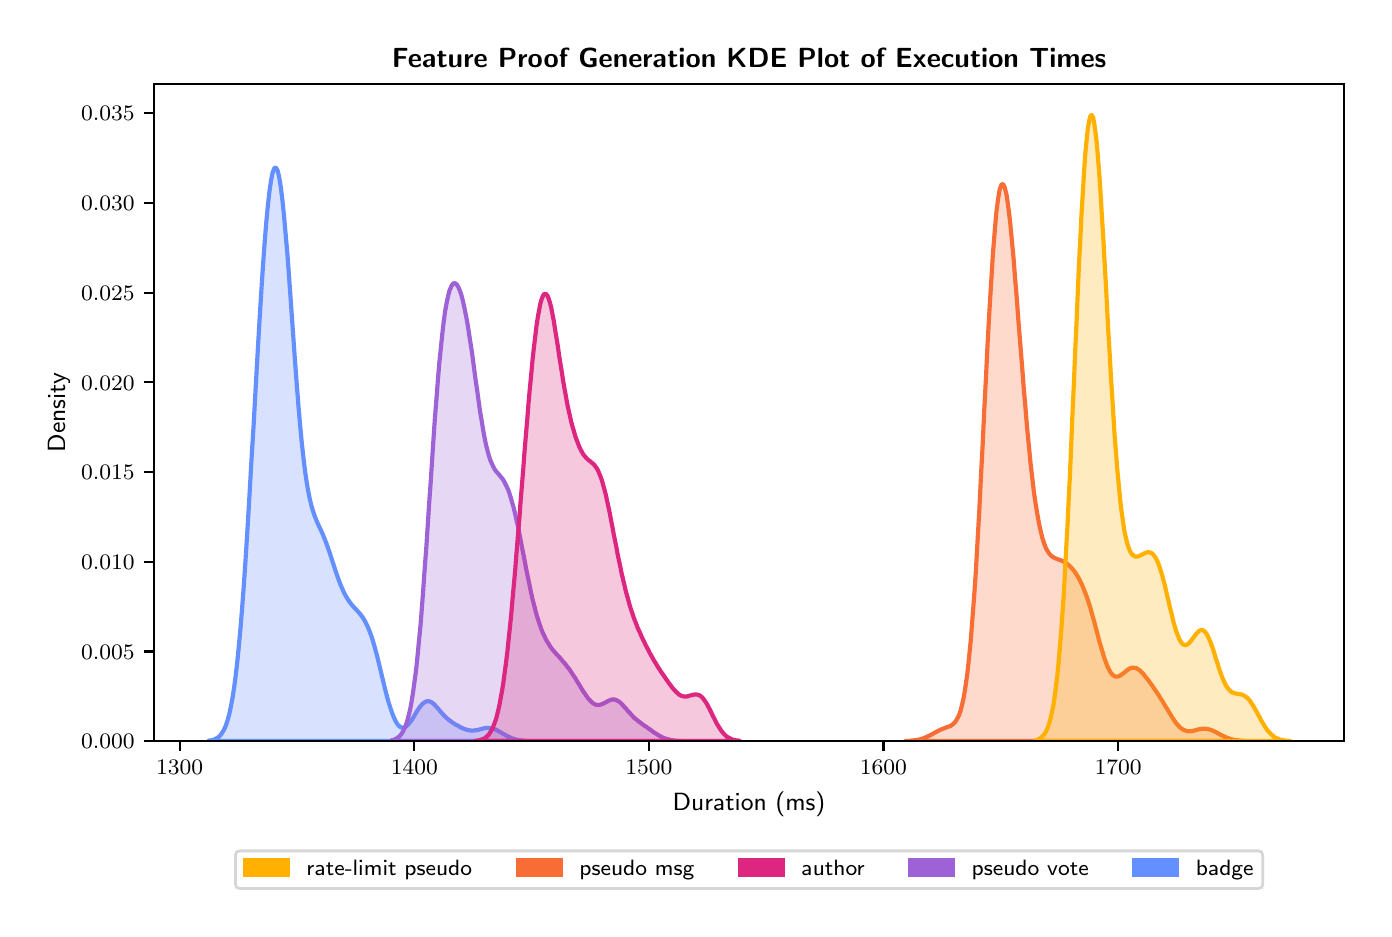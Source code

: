 \begingroup%
\makeatletter%
\begin{pgfpicture}%
\pgfpathrectangle{\pgfpointorigin}{\pgfqpoint{6.681in}{4.404in}}%
\pgfusepath{use as bounding box, clip}%
\begin{pgfscope}%
\pgfsetbuttcap%
\pgfsetmiterjoin%
\definecolor{currentfill}{rgb}{1.0,1.0,1.0}%
\pgfsetfillcolor{currentfill}%
\pgfsetlinewidth{0.0pt}%
\definecolor{currentstroke}{rgb}{1.0,1.0,1.0}%
\pgfsetstrokecolor{currentstroke}%
\pgfsetdash{}{0pt}%
\pgfpathmoveto{\pgfqpoint{0.0in}{0.0in}}%
\pgfpathlineto{\pgfqpoint{6.681in}{0.0in}}%
\pgfpathlineto{\pgfqpoint{6.681in}{4.404in}}%
\pgfpathlineto{\pgfqpoint{0.0in}{4.404in}}%
\pgfpathlineto{\pgfqpoint{0.0in}{0.0in}}%
\pgfpathclose%
\pgfusepath{fill}%
\end{pgfscope}%
\begin{pgfscope}%
\pgfsetbuttcap%
\pgfsetmiterjoin%
\definecolor{currentfill}{rgb}{1.0,1.0,1.0}%
\pgfsetfillcolor{currentfill}%
\pgfsetlinewidth{0.0pt}%
\definecolor{currentstroke}{rgb}{0.0,0.0,0.0}%
\pgfsetstrokecolor{currentstroke}%
\pgfsetstrokeopacity{0.0}%
\pgfsetdash{}{0pt}%
\pgfpathmoveto{\pgfqpoint{0.633in}{0.837in}}%
\pgfpathlineto{\pgfqpoint{6.581in}{0.837in}}%
\pgfpathlineto{\pgfqpoint{6.581in}{4.124in}}%
\pgfpathlineto{\pgfqpoint{0.633in}{4.124in}}%
\pgfpathlineto{\pgfqpoint{0.633in}{0.837in}}%
\pgfpathclose%
\pgfusepath{fill}%
\end{pgfscope}%
\begin{pgfscope}%
\pgfpathrectangle{\pgfqpoint{0.633in}{0.837in}}{\pgfqpoint{5.949in}{3.287in}}%
\pgfusepath{clip}%
\pgfsetbuttcap%
\pgfsetroundjoin%
\definecolor{currentfill}{rgb}{0.392,0.561,1.0}%
\pgfsetfillcolor{currentfill}%
\pgfsetfillopacity{0.25}%
\pgfsetlinewidth{1.506pt}%
\definecolor{currentstroke}{rgb}{0.392,0.561,1.0}%
\pgfsetstrokecolor{currentstroke}%
\pgfsetdash{}{0pt}%
\pgfsys@defobject{currentmarker}{\pgfqpoint{0.903in}{0.837in}}{\pgfqpoint{2.505in}{3.705in}}{%
\pgfpathmoveto{\pgfqpoint{0.903in}{0.839in}}%
\pgfpathlineto{\pgfqpoint{0.903in}{0.837in}}%
\pgfpathlineto{\pgfqpoint{0.911in}{0.837in}}%
\pgfpathlineto{\pgfqpoint{0.919in}{0.837in}}%
\pgfpathlineto{\pgfqpoint{0.927in}{0.837in}}%
\pgfpathlineto{\pgfqpoint{0.935in}{0.837in}}%
\pgfpathlineto{\pgfqpoint{0.943in}{0.837in}}%
\pgfpathlineto{\pgfqpoint{0.951in}{0.837in}}%
\pgfpathlineto{\pgfqpoint{0.96in}{0.837in}}%
\pgfpathlineto{\pgfqpoint{0.968in}{0.837in}}%
\pgfpathlineto{\pgfqpoint{0.976in}{0.837in}}%
\pgfpathlineto{\pgfqpoint{0.984in}{0.837in}}%
\pgfpathlineto{\pgfqpoint{0.992in}{0.837in}}%
\pgfpathlineto{\pgfqpoint{1.0in}{0.837in}}%
\pgfpathlineto{\pgfqpoint{1.008in}{0.837in}}%
\pgfpathlineto{\pgfqpoint{1.016in}{0.837in}}%
\pgfpathlineto{\pgfqpoint{1.024in}{0.837in}}%
\pgfpathlineto{\pgfqpoint{1.032in}{0.837in}}%
\pgfpathlineto{\pgfqpoint{1.04in}{0.837in}}%
\pgfpathlineto{\pgfqpoint{1.048in}{0.837in}}%
\pgfpathlineto{\pgfqpoint{1.056in}{0.837in}}%
\pgfpathlineto{\pgfqpoint{1.064in}{0.837in}}%
\pgfpathlineto{\pgfqpoint{1.072in}{0.837in}}%
\pgfpathlineto{\pgfqpoint{1.08in}{0.837in}}%
\pgfpathlineto{\pgfqpoint{1.088in}{0.837in}}%
\pgfpathlineto{\pgfqpoint{1.096in}{0.837in}}%
\pgfpathlineto{\pgfqpoint{1.104in}{0.837in}}%
\pgfpathlineto{\pgfqpoint{1.112in}{0.837in}}%
\pgfpathlineto{\pgfqpoint{1.12in}{0.837in}}%
\pgfpathlineto{\pgfqpoint{1.129in}{0.837in}}%
\pgfpathlineto{\pgfqpoint{1.137in}{0.837in}}%
\pgfpathlineto{\pgfqpoint{1.145in}{0.837in}}%
\pgfpathlineto{\pgfqpoint{1.153in}{0.837in}}%
\pgfpathlineto{\pgfqpoint{1.161in}{0.837in}}%
\pgfpathlineto{\pgfqpoint{1.169in}{0.837in}}%
\pgfpathlineto{\pgfqpoint{1.177in}{0.837in}}%
\pgfpathlineto{\pgfqpoint{1.185in}{0.837in}}%
\pgfpathlineto{\pgfqpoint{1.193in}{0.837in}}%
\pgfpathlineto{\pgfqpoint{1.201in}{0.837in}}%
\pgfpathlineto{\pgfqpoint{1.209in}{0.837in}}%
\pgfpathlineto{\pgfqpoint{1.217in}{0.837in}}%
\pgfpathlineto{\pgfqpoint{1.225in}{0.837in}}%
\pgfpathlineto{\pgfqpoint{1.233in}{0.837in}}%
\pgfpathlineto{\pgfqpoint{1.241in}{0.837in}}%
\pgfpathlineto{\pgfqpoint{1.249in}{0.837in}}%
\pgfpathlineto{\pgfqpoint{1.257in}{0.837in}}%
\pgfpathlineto{\pgfqpoint{1.265in}{0.837in}}%
\pgfpathlineto{\pgfqpoint{1.273in}{0.837in}}%
\pgfpathlineto{\pgfqpoint{1.281in}{0.837in}}%
\pgfpathlineto{\pgfqpoint{1.289in}{0.837in}}%
\pgfpathlineto{\pgfqpoint{1.298in}{0.837in}}%
\pgfpathlineto{\pgfqpoint{1.306in}{0.837in}}%
\pgfpathlineto{\pgfqpoint{1.314in}{0.837in}}%
\pgfpathlineto{\pgfqpoint{1.322in}{0.837in}}%
\pgfpathlineto{\pgfqpoint{1.33in}{0.837in}}%
\pgfpathlineto{\pgfqpoint{1.338in}{0.837in}}%
\pgfpathlineto{\pgfqpoint{1.346in}{0.837in}}%
\pgfpathlineto{\pgfqpoint{1.354in}{0.837in}}%
\pgfpathlineto{\pgfqpoint{1.362in}{0.837in}}%
\pgfpathlineto{\pgfqpoint{1.37in}{0.837in}}%
\pgfpathlineto{\pgfqpoint{1.378in}{0.837in}}%
\pgfpathlineto{\pgfqpoint{1.386in}{0.837in}}%
\pgfpathlineto{\pgfqpoint{1.394in}{0.837in}}%
\pgfpathlineto{\pgfqpoint{1.402in}{0.837in}}%
\pgfpathlineto{\pgfqpoint{1.41in}{0.837in}}%
\pgfpathlineto{\pgfqpoint{1.418in}{0.837in}}%
\pgfpathlineto{\pgfqpoint{1.426in}{0.837in}}%
\pgfpathlineto{\pgfqpoint{1.434in}{0.837in}}%
\pgfpathlineto{\pgfqpoint{1.442in}{0.837in}}%
\pgfpathlineto{\pgfqpoint{1.45in}{0.837in}}%
\pgfpathlineto{\pgfqpoint{1.458in}{0.837in}}%
\pgfpathlineto{\pgfqpoint{1.467in}{0.837in}}%
\pgfpathlineto{\pgfqpoint{1.475in}{0.837in}}%
\pgfpathlineto{\pgfqpoint{1.483in}{0.837in}}%
\pgfpathlineto{\pgfqpoint{1.491in}{0.837in}}%
\pgfpathlineto{\pgfqpoint{1.499in}{0.837in}}%
\pgfpathlineto{\pgfqpoint{1.507in}{0.837in}}%
\pgfpathlineto{\pgfqpoint{1.515in}{0.837in}}%
\pgfpathlineto{\pgfqpoint{1.523in}{0.837in}}%
\pgfpathlineto{\pgfqpoint{1.531in}{0.837in}}%
\pgfpathlineto{\pgfqpoint{1.539in}{0.837in}}%
\pgfpathlineto{\pgfqpoint{1.547in}{0.837in}}%
\pgfpathlineto{\pgfqpoint{1.555in}{0.837in}}%
\pgfpathlineto{\pgfqpoint{1.563in}{0.837in}}%
\pgfpathlineto{\pgfqpoint{1.571in}{0.837in}}%
\pgfpathlineto{\pgfqpoint{1.579in}{0.837in}}%
\pgfpathlineto{\pgfqpoint{1.587in}{0.837in}}%
\pgfpathlineto{\pgfqpoint{1.595in}{0.837in}}%
\pgfpathlineto{\pgfqpoint{1.603in}{0.837in}}%
\pgfpathlineto{\pgfqpoint{1.611in}{0.837in}}%
\pgfpathlineto{\pgfqpoint{1.619in}{0.837in}}%
\pgfpathlineto{\pgfqpoint{1.627in}{0.837in}}%
\pgfpathlineto{\pgfqpoint{1.635in}{0.837in}}%
\pgfpathlineto{\pgfqpoint{1.644in}{0.837in}}%
\pgfpathlineto{\pgfqpoint{1.652in}{0.837in}}%
\pgfpathlineto{\pgfqpoint{1.66in}{0.837in}}%
\pgfpathlineto{\pgfqpoint{1.668in}{0.837in}}%
\pgfpathlineto{\pgfqpoint{1.676in}{0.837in}}%
\pgfpathlineto{\pgfqpoint{1.684in}{0.837in}}%
\pgfpathlineto{\pgfqpoint{1.692in}{0.837in}}%
\pgfpathlineto{\pgfqpoint{1.7in}{0.837in}}%
\pgfpathlineto{\pgfqpoint{1.708in}{0.837in}}%
\pgfpathlineto{\pgfqpoint{1.716in}{0.837in}}%
\pgfpathlineto{\pgfqpoint{1.724in}{0.837in}}%
\pgfpathlineto{\pgfqpoint{1.732in}{0.837in}}%
\pgfpathlineto{\pgfqpoint{1.74in}{0.837in}}%
\pgfpathlineto{\pgfqpoint{1.748in}{0.837in}}%
\pgfpathlineto{\pgfqpoint{1.756in}{0.837in}}%
\pgfpathlineto{\pgfqpoint{1.764in}{0.837in}}%
\pgfpathlineto{\pgfqpoint{1.772in}{0.837in}}%
\pgfpathlineto{\pgfqpoint{1.78in}{0.837in}}%
\pgfpathlineto{\pgfqpoint{1.788in}{0.837in}}%
\pgfpathlineto{\pgfqpoint{1.796in}{0.837in}}%
\pgfpathlineto{\pgfqpoint{1.804in}{0.837in}}%
\pgfpathlineto{\pgfqpoint{1.813in}{0.837in}}%
\pgfpathlineto{\pgfqpoint{1.821in}{0.837in}}%
\pgfpathlineto{\pgfqpoint{1.829in}{0.837in}}%
\pgfpathlineto{\pgfqpoint{1.837in}{0.837in}}%
\pgfpathlineto{\pgfqpoint{1.845in}{0.837in}}%
\pgfpathlineto{\pgfqpoint{1.853in}{0.837in}}%
\pgfpathlineto{\pgfqpoint{1.861in}{0.837in}}%
\pgfpathlineto{\pgfqpoint{1.869in}{0.837in}}%
\pgfpathlineto{\pgfqpoint{1.877in}{0.837in}}%
\pgfpathlineto{\pgfqpoint{1.885in}{0.837in}}%
\pgfpathlineto{\pgfqpoint{1.893in}{0.837in}}%
\pgfpathlineto{\pgfqpoint{1.901in}{0.837in}}%
\pgfpathlineto{\pgfqpoint{1.909in}{0.837in}}%
\pgfpathlineto{\pgfqpoint{1.917in}{0.837in}}%
\pgfpathlineto{\pgfqpoint{1.925in}{0.837in}}%
\pgfpathlineto{\pgfqpoint{1.933in}{0.837in}}%
\pgfpathlineto{\pgfqpoint{1.941in}{0.837in}}%
\pgfpathlineto{\pgfqpoint{1.949in}{0.837in}}%
\pgfpathlineto{\pgfqpoint{1.957in}{0.837in}}%
\pgfpathlineto{\pgfqpoint{1.965in}{0.837in}}%
\pgfpathlineto{\pgfqpoint{1.973in}{0.837in}}%
\pgfpathlineto{\pgfqpoint{1.982in}{0.837in}}%
\pgfpathlineto{\pgfqpoint{1.99in}{0.837in}}%
\pgfpathlineto{\pgfqpoint{1.998in}{0.837in}}%
\pgfpathlineto{\pgfqpoint{2.006in}{0.837in}}%
\pgfpathlineto{\pgfqpoint{2.014in}{0.837in}}%
\pgfpathlineto{\pgfqpoint{2.022in}{0.837in}}%
\pgfpathlineto{\pgfqpoint{2.03in}{0.837in}}%
\pgfpathlineto{\pgfqpoint{2.038in}{0.837in}}%
\pgfpathlineto{\pgfqpoint{2.046in}{0.837in}}%
\pgfpathlineto{\pgfqpoint{2.054in}{0.837in}}%
\pgfpathlineto{\pgfqpoint{2.062in}{0.837in}}%
\pgfpathlineto{\pgfqpoint{2.07in}{0.837in}}%
\pgfpathlineto{\pgfqpoint{2.078in}{0.837in}}%
\pgfpathlineto{\pgfqpoint{2.086in}{0.837in}}%
\pgfpathlineto{\pgfqpoint{2.094in}{0.837in}}%
\pgfpathlineto{\pgfqpoint{2.102in}{0.837in}}%
\pgfpathlineto{\pgfqpoint{2.11in}{0.837in}}%
\pgfpathlineto{\pgfqpoint{2.118in}{0.837in}}%
\pgfpathlineto{\pgfqpoint{2.126in}{0.837in}}%
\pgfpathlineto{\pgfqpoint{2.134in}{0.837in}}%
\pgfpathlineto{\pgfqpoint{2.142in}{0.837in}}%
\pgfpathlineto{\pgfqpoint{2.151in}{0.837in}}%
\pgfpathlineto{\pgfqpoint{2.159in}{0.837in}}%
\pgfpathlineto{\pgfqpoint{2.167in}{0.837in}}%
\pgfpathlineto{\pgfqpoint{2.175in}{0.837in}}%
\pgfpathlineto{\pgfqpoint{2.183in}{0.837in}}%
\pgfpathlineto{\pgfqpoint{2.191in}{0.837in}}%
\pgfpathlineto{\pgfqpoint{2.199in}{0.837in}}%
\pgfpathlineto{\pgfqpoint{2.207in}{0.837in}}%
\pgfpathlineto{\pgfqpoint{2.215in}{0.837in}}%
\pgfpathlineto{\pgfqpoint{2.223in}{0.837in}}%
\pgfpathlineto{\pgfqpoint{2.231in}{0.837in}}%
\pgfpathlineto{\pgfqpoint{2.239in}{0.837in}}%
\pgfpathlineto{\pgfqpoint{2.247in}{0.837in}}%
\pgfpathlineto{\pgfqpoint{2.255in}{0.837in}}%
\pgfpathlineto{\pgfqpoint{2.263in}{0.837in}}%
\pgfpathlineto{\pgfqpoint{2.271in}{0.837in}}%
\pgfpathlineto{\pgfqpoint{2.279in}{0.837in}}%
\pgfpathlineto{\pgfqpoint{2.287in}{0.837in}}%
\pgfpathlineto{\pgfqpoint{2.295in}{0.837in}}%
\pgfpathlineto{\pgfqpoint{2.303in}{0.837in}}%
\pgfpathlineto{\pgfqpoint{2.311in}{0.837in}}%
\pgfpathlineto{\pgfqpoint{2.32in}{0.837in}}%
\pgfpathlineto{\pgfqpoint{2.328in}{0.837in}}%
\pgfpathlineto{\pgfqpoint{2.336in}{0.837in}}%
\pgfpathlineto{\pgfqpoint{2.344in}{0.837in}}%
\pgfpathlineto{\pgfqpoint{2.352in}{0.837in}}%
\pgfpathlineto{\pgfqpoint{2.36in}{0.837in}}%
\pgfpathlineto{\pgfqpoint{2.368in}{0.837in}}%
\pgfpathlineto{\pgfqpoint{2.376in}{0.837in}}%
\pgfpathlineto{\pgfqpoint{2.384in}{0.837in}}%
\pgfpathlineto{\pgfqpoint{2.392in}{0.837in}}%
\pgfpathlineto{\pgfqpoint{2.4in}{0.837in}}%
\pgfpathlineto{\pgfqpoint{2.408in}{0.837in}}%
\pgfpathlineto{\pgfqpoint{2.416in}{0.837in}}%
\pgfpathlineto{\pgfqpoint{2.424in}{0.837in}}%
\pgfpathlineto{\pgfqpoint{2.432in}{0.837in}}%
\pgfpathlineto{\pgfqpoint{2.44in}{0.837in}}%
\pgfpathlineto{\pgfqpoint{2.448in}{0.837in}}%
\pgfpathlineto{\pgfqpoint{2.456in}{0.837in}}%
\pgfpathlineto{\pgfqpoint{2.464in}{0.837in}}%
\pgfpathlineto{\pgfqpoint{2.472in}{0.837in}}%
\pgfpathlineto{\pgfqpoint{2.48in}{0.837in}}%
\pgfpathlineto{\pgfqpoint{2.489in}{0.837in}}%
\pgfpathlineto{\pgfqpoint{2.497in}{0.837in}}%
\pgfpathlineto{\pgfqpoint{2.505in}{0.837in}}%
\pgfpathlineto{\pgfqpoint{2.505in}{0.838in}}%
\pgfpathlineto{\pgfqpoint{2.505in}{0.838in}}%
\pgfpathlineto{\pgfqpoint{2.497in}{0.838in}}%
\pgfpathlineto{\pgfqpoint{2.489in}{0.838in}}%
\pgfpathlineto{\pgfqpoint{2.48in}{0.839in}}%
\pgfpathlineto{\pgfqpoint{2.472in}{0.84in}}%
\pgfpathlineto{\pgfqpoint{2.464in}{0.841in}}%
\pgfpathlineto{\pgfqpoint{2.456in}{0.842in}}%
\pgfpathlineto{\pgfqpoint{2.448in}{0.843in}}%
\pgfpathlineto{\pgfqpoint{2.44in}{0.845in}}%
\pgfpathlineto{\pgfqpoint{2.432in}{0.848in}}%
\pgfpathlineto{\pgfqpoint{2.424in}{0.85in}}%
\pgfpathlineto{\pgfqpoint{2.416in}{0.853in}}%
\pgfpathlineto{\pgfqpoint{2.408in}{0.857in}}%
\pgfpathlineto{\pgfqpoint{2.4in}{0.861in}}%
\pgfpathlineto{\pgfqpoint{2.392in}{0.865in}}%
\pgfpathlineto{\pgfqpoint{2.384in}{0.87in}}%
\pgfpathlineto{\pgfqpoint{2.376in}{0.874in}}%
\pgfpathlineto{\pgfqpoint{2.368in}{0.879in}}%
\pgfpathlineto{\pgfqpoint{2.36in}{0.884in}}%
\pgfpathlineto{\pgfqpoint{2.352in}{0.888in}}%
\pgfpathlineto{\pgfqpoint{2.344in}{0.893in}}%
\pgfpathlineto{\pgfqpoint{2.336in}{0.896in}}%
\pgfpathlineto{\pgfqpoint{2.328in}{0.899in}}%
\pgfpathlineto{\pgfqpoint{2.32in}{0.901in}}%
\pgfpathlineto{\pgfqpoint{2.311in}{0.902in}}%
\pgfpathlineto{\pgfqpoint{2.303in}{0.903in}}%
\pgfpathlineto{\pgfqpoint{2.295in}{0.903in}}%
\pgfpathlineto{\pgfqpoint{2.287in}{0.902in}}%
\pgfpathlineto{\pgfqpoint{2.279in}{0.9in}}%
\pgfpathlineto{\pgfqpoint{2.271in}{0.898in}}%
\pgfpathlineto{\pgfqpoint{2.263in}{0.896in}}%
\pgfpathlineto{\pgfqpoint{2.255in}{0.894in}}%
\pgfpathlineto{\pgfqpoint{2.247in}{0.892in}}%
\pgfpathlineto{\pgfqpoint{2.239in}{0.891in}}%
\pgfpathlineto{\pgfqpoint{2.231in}{0.89in}}%
\pgfpathlineto{\pgfqpoint{2.223in}{0.889in}}%
\pgfpathlineto{\pgfqpoint{2.215in}{0.89in}}%
\pgfpathlineto{\pgfqpoint{2.207in}{0.891in}}%
\pgfpathlineto{\pgfqpoint{2.199in}{0.893in}}%
\pgfpathlineto{\pgfqpoint{2.191in}{0.895in}}%
\pgfpathlineto{\pgfqpoint{2.183in}{0.898in}}%
\pgfpathlineto{\pgfqpoint{2.175in}{0.901in}}%
\pgfpathlineto{\pgfqpoint{2.167in}{0.905in}}%
\pgfpathlineto{\pgfqpoint{2.159in}{0.909in}}%
\pgfpathlineto{\pgfqpoint{2.151in}{0.914in}}%
\pgfpathlineto{\pgfqpoint{2.142in}{0.918in}}%
\pgfpathlineto{\pgfqpoint{2.134in}{0.923in}}%
\pgfpathlineto{\pgfqpoint{2.126in}{0.928in}}%
\pgfpathlineto{\pgfqpoint{2.118in}{0.934in}}%
\pgfpathlineto{\pgfqpoint{2.11in}{0.94in}}%
\pgfpathlineto{\pgfqpoint{2.102in}{0.946in}}%
\pgfpathlineto{\pgfqpoint{2.094in}{0.953in}}%
\pgfpathlineto{\pgfqpoint{2.086in}{0.961in}}%
\pgfpathlineto{\pgfqpoint{2.078in}{0.969in}}%
\pgfpathlineto{\pgfqpoint{2.07in}{0.978in}}%
\pgfpathlineto{\pgfqpoint{2.062in}{0.987in}}%
\pgfpathlineto{\pgfqpoint{2.054in}{0.997in}}%
\pgfpathlineto{\pgfqpoint{2.046in}{1.006in}}%
\pgfpathlineto{\pgfqpoint{2.038in}{1.015in}}%
\pgfpathlineto{\pgfqpoint{2.03in}{1.023in}}%
\pgfpathlineto{\pgfqpoint{2.022in}{1.029in}}%
\pgfpathlineto{\pgfqpoint{2.014in}{1.034in}}%
\pgfpathlineto{\pgfqpoint{2.006in}{1.036in}}%
\pgfpathlineto{\pgfqpoint{1.998in}{1.036in}}%
\pgfpathlineto{\pgfqpoint{1.99in}{1.034in}}%
\pgfpathlineto{\pgfqpoint{1.982in}{1.029in}}%
\pgfpathlineto{\pgfqpoint{1.973in}{1.022in}}%
\pgfpathlineto{\pgfqpoint{1.965in}{1.013in}}%
\pgfpathlineto{\pgfqpoint{1.957in}{1.002in}}%
\pgfpathlineto{\pgfqpoint{1.949in}{0.99in}}%
\pgfpathlineto{\pgfqpoint{1.941in}{0.977in}}%
\pgfpathlineto{\pgfqpoint{1.933in}{0.963in}}%
\pgfpathlineto{\pgfqpoint{1.925in}{0.95in}}%
\pgfpathlineto{\pgfqpoint{1.917in}{0.938in}}%
\pgfpathlineto{\pgfqpoint{1.909in}{0.927in}}%
\pgfpathlineto{\pgfqpoint{1.901in}{0.918in}}%
\pgfpathlineto{\pgfqpoint{1.893in}{0.91in}}%
\pgfpathlineto{\pgfqpoint{1.885in}{0.906in}}%
\pgfpathlineto{\pgfqpoint{1.877in}{0.904in}}%
\pgfpathlineto{\pgfqpoint{1.869in}{0.905in}}%
\pgfpathlineto{\pgfqpoint{1.861in}{0.909in}}%
\pgfpathlineto{\pgfqpoint{1.853in}{0.916in}}%
\pgfpathlineto{\pgfqpoint{1.845in}{0.927in}}%
\pgfpathlineto{\pgfqpoint{1.837in}{0.942in}}%
\pgfpathlineto{\pgfqpoint{1.829in}{0.96in}}%
\pgfpathlineto{\pgfqpoint{1.821in}{0.981in}}%
\pgfpathlineto{\pgfqpoint{1.813in}{1.005in}}%
\pgfpathlineto{\pgfqpoint{1.804in}{1.032in}}%
\pgfpathlineto{\pgfqpoint{1.796in}{1.062in}}%
\pgfpathlineto{\pgfqpoint{1.788in}{1.093in}}%
\pgfpathlineto{\pgfqpoint{1.78in}{1.126in}}%
\pgfpathlineto{\pgfqpoint{1.772in}{1.159in}}%
\pgfpathlineto{\pgfqpoint{1.764in}{1.193in}}%
\pgfpathlineto{\pgfqpoint{1.756in}{1.226in}}%
\pgfpathlineto{\pgfqpoint{1.748in}{1.259in}}%
\pgfpathlineto{\pgfqpoint{1.74in}{1.289in}}%
\pgfpathlineto{\pgfqpoint{1.732in}{1.318in}}%
\pgfpathlineto{\pgfqpoint{1.724in}{1.345in}}%
\pgfpathlineto{\pgfqpoint{1.716in}{1.369in}}%
\pgfpathlineto{\pgfqpoint{1.708in}{1.39in}}%
\pgfpathlineto{\pgfqpoint{1.7in}{1.409in}}%
\pgfpathlineto{\pgfqpoint{1.692in}{1.426in}}%
\pgfpathlineto{\pgfqpoint{1.684in}{1.441in}}%
\pgfpathlineto{\pgfqpoint{1.676in}{1.454in}}%
\pgfpathlineto{\pgfqpoint{1.668in}{1.465in}}%
\pgfpathlineto{\pgfqpoint{1.66in}{1.475in}}%
\pgfpathlineto{\pgfqpoint{1.652in}{1.484in}}%
\pgfpathlineto{\pgfqpoint{1.644in}{1.493in}}%
\pgfpathlineto{\pgfqpoint{1.635in}{1.502in}}%
\pgfpathlineto{\pgfqpoint{1.627in}{1.511in}}%
\pgfpathlineto{\pgfqpoint{1.619in}{1.52in}}%
\pgfpathlineto{\pgfqpoint{1.611in}{1.531in}}%
\pgfpathlineto{\pgfqpoint{1.603in}{1.542in}}%
\pgfpathlineto{\pgfqpoint{1.595in}{1.555in}}%
\pgfpathlineto{\pgfqpoint{1.587in}{1.569in}}%
\pgfpathlineto{\pgfqpoint{1.579in}{1.585in}}%
\pgfpathlineto{\pgfqpoint{1.571in}{1.603in}}%
\pgfpathlineto{\pgfqpoint{1.563in}{1.622in}}%
\pgfpathlineto{\pgfqpoint{1.555in}{1.643in}}%
\pgfpathlineto{\pgfqpoint{1.547in}{1.666in}}%
\pgfpathlineto{\pgfqpoint{1.539in}{1.689in}}%
\pgfpathlineto{\pgfqpoint{1.531in}{1.714in}}%
\pgfpathlineto{\pgfqpoint{1.523in}{1.738in}}%
\pgfpathlineto{\pgfqpoint{1.515in}{1.763in}}%
\pgfpathlineto{\pgfqpoint{1.507in}{1.787in}}%
\pgfpathlineto{\pgfqpoint{1.499in}{1.81in}}%
\pgfpathlineto{\pgfqpoint{1.491in}{1.832in}}%
\pgfpathlineto{\pgfqpoint{1.483in}{1.852in}}%
\pgfpathlineto{\pgfqpoint{1.475in}{1.872in}}%
\pgfpathlineto{\pgfqpoint{1.467in}{1.89in}}%
\pgfpathlineto{\pgfqpoint{1.458in}{1.908in}}%
\pgfpathlineto{\pgfqpoint{1.45in}{1.926in}}%
\pgfpathlineto{\pgfqpoint{1.442in}{1.945in}}%
\pgfpathlineto{\pgfqpoint{1.434in}{1.965in}}%
\pgfpathlineto{\pgfqpoint{1.426in}{1.989in}}%
\pgfpathlineto{\pgfqpoint{1.418in}{2.017in}}%
\pgfpathlineto{\pgfqpoint{1.41in}{2.05in}}%
\pgfpathlineto{\pgfqpoint{1.402in}{2.09in}}%
\pgfpathlineto{\pgfqpoint{1.394in}{2.138in}}%
\pgfpathlineto{\pgfqpoint{1.386in}{2.194in}}%
\pgfpathlineto{\pgfqpoint{1.378in}{2.26in}}%
\pgfpathlineto{\pgfqpoint{1.37in}{2.334in}}%
\pgfpathlineto{\pgfqpoint{1.362in}{2.418in}}%
\pgfpathlineto{\pgfqpoint{1.354in}{2.511in}}%
\pgfpathlineto{\pgfqpoint{1.346in}{2.612in}}%
\pgfpathlineto{\pgfqpoint{1.338in}{2.719in}}%
\pgfpathlineto{\pgfqpoint{1.33in}{2.831in}}%
\pgfpathlineto{\pgfqpoint{1.322in}{2.945in}}%
\pgfpathlineto{\pgfqpoint{1.314in}{3.06in}}%
\pgfpathlineto{\pgfqpoint{1.306in}{3.172in}}%
\pgfpathlineto{\pgfqpoint{1.298in}{3.28in}}%
\pgfpathlineto{\pgfqpoint{1.289in}{3.38in}}%
\pgfpathlineto{\pgfqpoint{1.281in}{3.47in}}%
\pgfpathlineto{\pgfqpoint{1.273in}{3.548in}}%
\pgfpathlineto{\pgfqpoint{1.265in}{3.611in}}%
\pgfpathlineto{\pgfqpoint{1.257in}{3.66in}}%
\pgfpathlineto{\pgfqpoint{1.249in}{3.691in}}%
\pgfpathlineto{\pgfqpoint{1.241in}{3.705in}}%
\pgfpathlineto{\pgfqpoint{1.233in}{3.701in}}%
\pgfpathlineto{\pgfqpoint{1.225in}{3.68in}}%
\pgfpathlineto{\pgfqpoint{1.217in}{3.641in}}%
\pgfpathlineto{\pgfqpoint{1.209in}{3.586in}}%
\pgfpathlineto{\pgfqpoint{1.201in}{3.515in}}%
\pgfpathlineto{\pgfqpoint{1.193in}{3.43in}}%
\pgfpathlineto{\pgfqpoint{1.185in}{3.331in}}%
\pgfpathlineto{\pgfqpoint{1.177in}{3.22in}}%
\pgfpathlineto{\pgfqpoint{1.169in}{3.099in}}%
\pgfpathlineto{\pgfqpoint{1.161in}{2.97in}}%
\pgfpathlineto{\pgfqpoint{1.153in}{2.834in}}%
\pgfpathlineto{\pgfqpoint{1.145in}{2.693in}}%
\pgfpathlineto{\pgfqpoint{1.137in}{2.549in}}%
\pgfpathlineto{\pgfqpoint{1.129in}{2.404in}}%
\pgfpathlineto{\pgfqpoint{1.12in}{2.26in}}%
\pgfpathlineto{\pgfqpoint{1.112in}{2.118in}}%
\pgfpathlineto{\pgfqpoint{1.104in}{1.98in}}%
\pgfpathlineto{\pgfqpoint{1.096in}{1.848in}}%
\pgfpathlineto{\pgfqpoint{1.088in}{1.723in}}%
\pgfpathlineto{\pgfqpoint{1.08in}{1.606in}}%
\pgfpathlineto{\pgfqpoint{1.072in}{1.499in}}%
\pgfpathlineto{\pgfqpoint{1.064in}{1.4in}}%
\pgfpathlineto{\pgfqpoint{1.056in}{1.312in}}%
\pgfpathlineto{\pgfqpoint{1.048in}{1.233in}}%
\pgfpathlineto{\pgfqpoint{1.04in}{1.163in}}%
\pgfpathlineto{\pgfqpoint{1.032in}{1.103in}}%
\pgfpathlineto{\pgfqpoint{1.024in}{1.052in}}%
\pgfpathlineto{\pgfqpoint{1.016in}{1.009in}}%
\pgfpathlineto{\pgfqpoint{1.008in}{0.972in}}%
\pgfpathlineto{\pgfqpoint{1.0in}{0.943in}}%
\pgfpathlineto{\pgfqpoint{0.992in}{0.918in}}%
\pgfpathlineto{\pgfqpoint{0.984in}{0.899in}}%
\pgfpathlineto{\pgfqpoint{0.976in}{0.884in}}%
\pgfpathlineto{\pgfqpoint{0.968in}{0.872in}}%
\pgfpathlineto{\pgfqpoint{0.96in}{0.862in}}%
\pgfpathlineto{\pgfqpoint{0.951in}{0.855in}}%
\pgfpathlineto{\pgfqpoint{0.943in}{0.85in}}%
\pgfpathlineto{\pgfqpoint{0.935in}{0.846in}}%
\pgfpathlineto{\pgfqpoint{0.927in}{0.843in}}%
\pgfpathlineto{\pgfqpoint{0.919in}{0.841in}}%
\pgfpathlineto{\pgfqpoint{0.911in}{0.84in}}%
\pgfpathlineto{\pgfqpoint{0.903in}{0.839in}}%
\pgfpathlineto{\pgfqpoint{0.903in}{0.839in}}%
\pgfpathclose%
\pgfusepath{stroke,fill}%
}%
\begin{pgfscope}%
\pgfsys@transformshift{0.0in}{0.0in}%
\pgfsys@useobject{currentmarker}{}%
\end{pgfscope}%
\end{pgfscope}%
\begin{pgfscope}%
\pgfpathrectangle{\pgfqpoint{0.633in}{0.837in}}{\pgfqpoint{5.949in}{3.287in}}%
\pgfusepath{clip}%
\pgfsetbuttcap%
\pgfsetroundjoin%
\definecolor{currentfill}{rgb}{0.616,0.384,0.839}%
\pgfsetfillcolor{currentfill}%
\pgfsetfillopacity{0.25}%
\pgfsetlinewidth{1.506pt}%
\definecolor{currentstroke}{rgb}{0.616,0.384,0.839}%
\pgfsetstrokecolor{currentstroke}%
\pgfsetdash{}{0pt}%
\pgfsys@defobject{currentmarker}{\pgfqpoint{1.818in}{0.837in}}{\pgfqpoint{3.268in}{3.126in}}{%
\pgfpathmoveto{\pgfqpoint{1.818in}{0.841in}}%
\pgfpathlineto{\pgfqpoint{1.818in}{0.837in}}%
\pgfpathlineto{\pgfqpoint{1.825in}{0.837in}}%
\pgfpathlineto{\pgfqpoint{1.832in}{0.837in}}%
\pgfpathlineto{\pgfqpoint{1.84in}{0.837in}}%
\pgfpathlineto{\pgfqpoint{1.847in}{0.837in}}%
\pgfpathlineto{\pgfqpoint{1.854in}{0.837in}}%
\pgfpathlineto{\pgfqpoint{1.862in}{0.837in}}%
\pgfpathlineto{\pgfqpoint{1.869in}{0.837in}}%
\pgfpathlineto{\pgfqpoint{1.876in}{0.837in}}%
\pgfpathlineto{\pgfqpoint{1.883in}{0.837in}}%
\pgfpathlineto{\pgfqpoint{1.891in}{0.837in}}%
\pgfpathlineto{\pgfqpoint{1.898in}{0.837in}}%
\pgfpathlineto{\pgfqpoint{1.905in}{0.837in}}%
\pgfpathlineto{\pgfqpoint{1.913in}{0.837in}}%
\pgfpathlineto{\pgfqpoint{1.92in}{0.837in}}%
\pgfpathlineto{\pgfqpoint{1.927in}{0.837in}}%
\pgfpathlineto{\pgfqpoint{1.934in}{0.837in}}%
\pgfpathlineto{\pgfqpoint{1.942in}{0.837in}}%
\pgfpathlineto{\pgfqpoint{1.949in}{0.837in}}%
\pgfpathlineto{\pgfqpoint{1.956in}{0.837in}}%
\pgfpathlineto{\pgfqpoint{1.964in}{0.837in}}%
\pgfpathlineto{\pgfqpoint{1.971in}{0.837in}}%
\pgfpathlineto{\pgfqpoint{1.978in}{0.837in}}%
\pgfpathlineto{\pgfqpoint{1.985in}{0.837in}}%
\pgfpathlineto{\pgfqpoint{1.993in}{0.837in}}%
\pgfpathlineto{\pgfqpoint{2.0in}{0.837in}}%
\pgfpathlineto{\pgfqpoint{2.007in}{0.837in}}%
\pgfpathlineto{\pgfqpoint{2.015in}{0.837in}}%
\pgfpathlineto{\pgfqpoint{2.022in}{0.837in}}%
\pgfpathlineto{\pgfqpoint{2.029in}{0.837in}}%
\pgfpathlineto{\pgfqpoint{2.036in}{0.837in}}%
\pgfpathlineto{\pgfqpoint{2.044in}{0.837in}}%
\pgfpathlineto{\pgfqpoint{2.051in}{0.837in}}%
\pgfpathlineto{\pgfqpoint{2.058in}{0.837in}}%
\pgfpathlineto{\pgfqpoint{2.066in}{0.837in}}%
\pgfpathlineto{\pgfqpoint{2.073in}{0.837in}}%
\pgfpathlineto{\pgfqpoint{2.08in}{0.837in}}%
\pgfpathlineto{\pgfqpoint{2.087in}{0.837in}}%
\pgfpathlineto{\pgfqpoint{2.095in}{0.837in}}%
\pgfpathlineto{\pgfqpoint{2.102in}{0.837in}}%
\pgfpathlineto{\pgfqpoint{2.109in}{0.837in}}%
\pgfpathlineto{\pgfqpoint{2.117in}{0.837in}}%
\pgfpathlineto{\pgfqpoint{2.124in}{0.837in}}%
\pgfpathlineto{\pgfqpoint{2.131in}{0.837in}}%
\pgfpathlineto{\pgfqpoint{2.138in}{0.837in}}%
\pgfpathlineto{\pgfqpoint{2.146in}{0.837in}}%
\pgfpathlineto{\pgfqpoint{2.153in}{0.837in}}%
\pgfpathlineto{\pgfqpoint{2.16in}{0.837in}}%
\pgfpathlineto{\pgfqpoint{2.168in}{0.837in}}%
\pgfpathlineto{\pgfqpoint{2.175in}{0.837in}}%
\pgfpathlineto{\pgfqpoint{2.182in}{0.837in}}%
\pgfpathlineto{\pgfqpoint{2.189in}{0.837in}}%
\pgfpathlineto{\pgfqpoint{2.197in}{0.837in}}%
\pgfpathlineto{\pgfqpoint{2.204in}{0.837in}}%
\pgfpathlineto{\pgfqpoint{2.211in}{0.837in}}%
\pgfpathlineto{\pgfqpoint{2.219in}{0.837in}}%
\pgfpathlineto{\pgfqpoint{2.226in}{0.837in}}%
\pgfpathlineto{\pgfqpoint{2.233in}{0.837in}}%
\pgfpathlineto{\pgfqpoint{2.24in}{0.837in}}%
\pgfpathlineto{\pgfqpoint{2.248in}{0.837in}}%
\pgfpathlineto{\pgfqpoint{2.255in}{0.837in}}%
\pgfpathlineto{\pgfqpoint{2.262in}{0.837in}}%
\pgfpathlineto{\pgfqpoint{2.27in}{0.837in}}%
\pgfpathlineto{\pgfqpoint{2.277in}{0.837in}}%
\pgfpathlineto{\pgfqpoint{2.284in}{0.837in}}%
\pgfpathlineto{\pgfqpoint{2.291in}{0.837in}}%
\pgfpathlineto{\pgfqpoint{2.299in}{0.837in}}%
\pgfpathlineto{\pgfqpoint{2.306in}{0.837in}}%
\pgfpathlineto{\pgfqpoint{2.313in}{0.837in}}%
\pgfpathlineto{\pgfqpoint{2.321in}{0.837in}}%
\pgfpathlineto{\pgfqpoint{2.328in}{0.837in}}%
\pgfpathlineto{\pgfqpoint{2.335in}{0.837in}}%
\pgfpathlineto{\pgfqpoint{2.342in}{0.837in}}%
\pgfpathlineto{\pgfqpoint{2.35in}{0.837in}}%
\pgfpathlineto{\pgfqpoint{2.357in}{0.837in}}%
\pgfpathlineto{\pgfqpoint{2.364in}{0.837in}}%
\pgfpathlineto{\pgfqpoint{2.372in}{0.837in}}%
\pgfpathlineto{\pgfqpoint{2.379in}{0.837in}}%
\pgfpathlineto{\pgfqpoint{2.386in}{0.837in}}%
\pgfpathlineto{\pgfqpoint{2.393in}{0.837in}}%
\pgfpathlineto{\pgfqpoint{2.401in}{0.837in}}%
\pgfpathlineto{\pgfqpoint{2.408in}{0.837in}}%
\pgfpathlineto{\pgfqpoint{2.415in}{0.837in}}%
\pgfpathlineto{\pgfqpoint{2.422in}{0.837in}}%
\pgfpathlineto{\pgfqpoint{2.43in}{0.837in}}%
\pgfpathlineto{\pgfqpoint{2.437in}{0.837in}}%
\pgfpathlineto{\pgfqpoint{2.444in}{0.837in}}%
\pgfpathlineto{\pgfqpoint{2.452in}{0.837in}}%
\pgfpathlineto{\pgfqpoint{2.459in}{0.837in}}%
\pgfpathlineto{\pgfqpoint{2.466in}{0.837in}}%
\pgfpathlineto{\pgfqpoint{2.473in}{0.837in}}%
\pgfpathlineto{\pgfqpoint{2.481in}{0.837in}}%
\pgfpathlineto{\pgfqpoint{2.488in}{0.837in}}%
\pgfpathlineto{\pgfqpoint{2.495in}{0.837in}}%
\pgfpathlineto{\pgfqpoint{2.503in}{0.837in}}%
\pgfpathlineto{\pgfqpoint{2.51in}{0.837in}}%
\pgfpathlineto{\pgfqpoint{2.517in}{0.837in}}%
\pgfpathlineto{\pgfqpoint{2.524in}{0.837in}}%
\pgfpathlineto{\pgfqpoint{2.532in}{0.837in}}%
\pgfpathlineto{\pgfqpoint{2.539in}{0.837in}}%
\pgfpathlineto{\pgfqpoint{2.546in}{0.837in}}%
\pgfpathlineto{\pgfqpoint{2.554in}{0.837in}}%
\pgfpathlineto{\pgfqpoint{2.561in}{0.837in}}%
\pgfpathlineto{\pgfqpoint{2.568in}{0.837in}}%
\pgfpathlineto{\pgfqpoint{2.575in}{0.837in}}%
\pgfpathlineto{\pgfqpoint{2.583in}{0.837in}}%
\pgfpathlineto{\pgfqpoint{2.59in}{0.837in}}%
\pgfpathlineto{\pgfqpoint{2.597in}{0.837in}}%
\pgfpathlineto{\pgfqpoint{2.605in}{0.837in}}%
\pgfpathlineto{\pgfqpoint{2.612in}{0.837in}}%
\pgfpathlineto{\pgfqpoint{2.619in}{0.837in}}%
\pgfpathlineto{\pgfqpoint{2.626in}{0.837in}}%
\pgfpathlineto{\pgfqpoint{2.634in}{0.837in}}%
\pgfpathlineto{\pgfqpoint{2.641in}{0.837in}}%
\pgfpathlineto{\pgfqpoint{2.648in}{0.837in}}%
\pgfpathlineto{\pgfqpoint{2.656in}{0.837in}}%
\pgfpathlineto{\pgfqpoint{2.663in}{0.837in}}%
\pgfpathlineto{\pgfqpoint{2.67in}{0.837in}}%
\pgfpathlineto{\pgfqpoint{2.677in}{0.837in}}%
\pgfpathlineto{\pgfqpoint{2.685in}{0.837in}}%
\pgfpathlineto{\pgfqpoint{2.692in}{0.837in}}%
\pgfpathlineto{\pgfqpoint{2.699in}{0.837in}}%
\pgfpathlineto{\pgfqpoint{2.707in}{0.837in}}%
\pgfpathlineto{\pgfqpoint{2.714in}{0.837in}}%
\pgfpathlineto{\pgfqpoint{2.721in}{0.837in}}%
\pgfpathlineto{\pgfqpoint{2.728in}{0.837in}}%
\pgfpathlineto{\pgfqpoint{2.736in}{0.837in}}%
\pgfpathlineto{\pgfqpoint{2.743in}{0.837in}}%
\pgfpathlineto{\pgfqpoint{2.75in}{0.837in}}%
\pgfpathlineto{\pgfqpoint{2.758in}{0.837in}}%
\pgfpathlineto{\pgfqpoint{2.765in}{0.837in}}%
\pgfpathlineto{\pgfqpoint{2.772in}{0.837in}}%
\pgfpathlineto{\pgfqpoint{2.779in}{0.837in}}%
\pgfpathlineto{\pgfqpoint{2.787in}{0.837in}}%
\pgfpathlineto{\pgfqpoint{2.794in}{0.837in}}%
\pgfpathlineto{\pgfqpoint{2.801in}{0.837in}}%
\pgfpathlineto{\pgfqpoint{2.809in}{0.837in}}%
\pgfpathlineto{\pgfqpoint{2.816in}{0.837in}}%
\pgfpathlineto{\pgfqpoint{2.823in}{0.837in}}%
\pgfpathlineto{\pgfqpoint{2.83in}{0.837in}}%
\pgfpathlineto{\pgfqpoint{2.838in}{0.837in}}%
\pgfpathlineto{\pgfqpoint{2.845in}{0.837in}}%
\pgfpathlineto{\pgfqpoint{2.852in}{0.837in}}%
\pgfpathlineto{\pgfqpoint{2.86in}{0.837in}}%
\pgfpathlineto{\pgfqpoint{2.867in}{0.837in}}%
\pgfpathlineto{\pgfqpoint{2.874in}{0.837in}}%
\pgfpathlineto{\pgfqpoint{2.881in}{0.837in}}%
\pgfpathlineto{\pgfqpoint{2.889in}{0.837in}}%
\pgfpathlineto{\pgfqpoint{2.896in}{0.837in}}%
\pgfpathlineto{\pgfqpoint{2.903in}{0.837in}}%
\pgfpathlineto{\pgfqpoint{2.911in}{0.837in}}%
\pgfpathlineto{\pgfqpoint{2.918in}{0.837in}}%
\pgfpathlineto{\pgfqpoint{2.925in}{0.837in}}%
\pgfpathlineto{\pgfqpoint{2.932in}{0.837in}}%
\pgfpathlineto{\pgfqpoint{2.94in}{0.837in}}%
\pgfpathlineto{\pgfqpoint{2.947in}{0.837in}}%
\pgfpathlineto{\pgfqpoint{2.954in}{0.837in}}%
\pgfpathlineto{\pgfqpoint{2.962in}{0.837in}}%
\pgfpathlineto{\pgfqpoint{2.969in}{0.837in}}%
\pgfpathlineto{\pgfqpoint{2.976in}{0.837in}}%
\pgfpathlineto{\pgfqpoint{2.983in}{0.837in}}%
\pgfpathlineto{\pgfqpoint{2.991in}{0.837in}}%
\pgfpathlineto{\pgfqpoint{2.998in}{0.837in}}%
\pgfpathlineto{\pgfqpoint{3.005in}{0.837in}}%
\pgfpathlineto{\pgfqpoint{3.013in}{0.837in}}%
\pgfpathlineto{\pgfqpoint{3.02in}{0.837in}}%
\pgfpathlineto{\pgfqpoint{3.027in}{0.837in}}%
\pgfpathlineto{\pgfqpoint{3.034in}{0.837in}}%
\pgfpathlineto{\pgfqpoint{3.042in}{0.837in}}%
\pgfpathlineto{\pgfqpoint{3.049in}{0.837in}}%
\pgfpathlineto{\pgfqpoint{3.056in}{0.837in}}%
\pgfpathlineto{\pgfqpoint{3.064in}{0.837in}}%
\pgfpathlineto{\pgfqpoint{3.071in}{0.837in}}%
\pgfpathlineto{\pgfqpoint{3.078in}{0.837in}}%
\pgfpathlineto{\pgfqpoint{3.085in}{0.837in}}%
\pgfpathlineto{\pgfqpoint{3.093in}{0.837in}}%
\pgfpathlineto{\pgfqpoint{3.1in}{0.837in}}%
\pgfpathlineto{\pgfqpoint{3.107in}{0.837in}}%
\pgfpathlineto{\pgfqpoint{3.115in}{0.837in}}%
\pgfpathlineto{\pgfqpoint{3.122in}{0.837in}}%
\pgfpathlineto{\pgfqpoint{3.129in}{0.837in}}%
\pgfpathlineto{\pgfqpoint{3.136in}{0.837in}}%
\pgfpathlineto{\pgfqpoint{3.144in}{0.837in}}%
\pgfpathlineto{\pgfqpoint{3.151in}{0.837in}}%
\pgfpathlineto{\pgfqpoint{3.158in}{0.837in}}%
\pgfpathlineto{\pgfqpoint{3.166in}{0.837in}}%
\pgfpathlineto{\pgfqpoint{3.173in}{0.837in}}%
\pgfpathlineto{\pgfqpoint{3.18in}{0.837in}}%
\pgfpathlineto{\pgfqpoint{3.187in}{0.837in}}%
\pgfpathlineto{\pgfqpoint{3.195in}{0.837in}}%
\pgfpathlineto{\pgfqpoint{3.202in}{0.837in}}%
\pgfpathlineto{\pgfqpoint{3.209in}{0.837in}}%
\pgfpathlineto{\pgfqpoint{3.217in}{0.837in}}%
\pgfpathlineto{\pgfqpoint{3.224in}{0.837in}}%
\pgfpathlineto{\pgfqpoint{3.231in}{0.837in}}%
\pgfpathlineto{\pgfqpoint{3.238in}{0.837in}}%
\pgfpathlineto{\pgfqpoint{3.246in}{0.837in}}%
\pgfpathlineto{\pgfqpoint{3.253in}{0.837in}}%
\pgfpathlineto{\pgfqpoint{3.26in}{0.837in}}%
\pgfpathlineto{\pgfqpoint{3.268in}{0.837in}}%
\pgfpathlineto{\pgfqpoint{3.268in}{0.838in}}%
\pgfpathlineto{\pgfqpoint{3.268in}{0.838in}}%
\pgfpathlineto{\pgfqpoint{3.26in}{0.838in}}%
\pgfpathlineto{\pgfqpoint{3.253in}{0.838in}}%
\pgfpathlineto{\pgfqpoint{3.246in}{0.839in}}%
\pgfpathlineto{\pgfqpoint{3.238in}{0.839in}}%
\pgfpathlineto{\pgfqpoint{3.231in}{0.84in}}%
\pgfpathlineto{\pgfqpoint{3.224in}{0.841in}}%
\pgfpathlineto{\pgfqpoint{3.217in}{0.842in}}%
\pgfpathlineto{\pgfqpoint{3.209in}{0.844in}}%
\pgfpathlineto{\pgfqpoint{3.202in}{0.846in}}%
\pgfpathlineto{\pgfqpoint{3.195in}{0.848in}}%
\pgfpathlineto{\pgfqpoint{3.187in}{0.85in}}%
\pgfpathlineto{\pgfqpoint{3.18in}{0.853in}}%
\pgfpathlineto{\pgfqpoint{3.173in}{0.856in}}%
\pgfpathlineto{\pgfqpoint{3.166in}{0.86in}}%
\pgfpathlineto{\pgfqpoint{3.158in}{0.864in}}%
\pgfpathlineto{\pgfqpoint{3.151in}{0.868in}}%
\pgfpathlineto{\pgfqpoint{3.144in}{0.873in}}%
\pgfpathlineto{\pgfqpoint{3.136in}{0.877in}}%
\pgfpathlineto{\pgfqpoint{3.129in}{0.882in}}%
\pgfpathlineto{\pgfqpoint{3.122in}{0.887in}}%
\pgfpathlineto{\pgfqpoint{3.115in}{0.893in}}%
\pgfpathlineto{\pgfqpoint{3.107in}{0.898in}}%
\pgfpathlineto{\pgfqpoint{3.1in}{0.903in}}%
\pgfpathlineto{\pgfqpoint{3.093in}{0.908in}}%
\pgfpathlineto{\pgfqpoint{3.085in}{0.913in}}%
\pgfpathlineto{\pgfqpoint{3.078in}{0.918in}}%
\pgfpathlineto{\pgfqpoint{3.071in}{0.923in}}%
\pgfpathlineto{\pgfqpoint{3.064in}{0.929in}}%
\pgfpathlineto{\pgfqpoint{3.056in}{0.934in}}%
\pgfpathlineto{\pgfqpoint{3.049in}{0.94in}}%
\pgfpathlineto{\pgfqpoint{3.042in}{0.946in}}%
\pgfpathlineto{\pgfqpoint{3.034in}{0.952in}}%
\pgfpathlineto{\pgfqpoint{3.027in}{0.959in}}%
\pgfpathlineto{\pgfqpoint{3.02in}{0.967in}}%
\pgfpathlineto{\pgfqpoint{3.013in}{0.975in}}%
\pgfpathlineto{\pgfqpoint{3.005in}{0.983in}}%
\pgfpathlineto{\pgfqpoint{2.998in}{0.991in}}%
\pgfpathlineto{\pgfqpoint{2.991in}{1.0in}}%
\pgfpathlineto{\pgfqpoint{2.983in}{1.008in}}%
\pgfpathlineto{\pgfqpoint{2.976in}{1.016in}}%
\pgfpathlineto{\pgfqpoint{2.969in}{1.024in}}%
\pgfpathlineto{\pgfqpoint{2.962in}{1.03in}}%
\pgfpathlineto{\pgfqpoint{2.954in}{1.036in}}%
\pgfpathlineto{\pgfqpoint{2.947in}{1.04in}}%
\pgfpathlineto{\pgfqpoint{2.94in}{1.043in}}%
\pgfpathlineto{\pgfqpoint{2.932in}{1.045in}}%
\pgfpathlineto{\pgfqpoint{2.925in}{1.045in}}%
\pgfpathlineto{\pgfqpoint{2.918in}{1.044in}}%
\pgfpathlineto{\pgfqpoint{2.911in}{1.041in}}%
\pgfpathlineto{\pgfqpoint{2.903in}{1.038in}}%
\pgfpathlineto{\pgfqpoint{2.896in}{1.034in}}%
\pgfpathlineto{\pgfqpoint{2.889in}{1.03in}}%
\pgfpathlineto{\pgfqpoint{2.881in}{1.026in}}%
\pgfpathlineto{\pgfqpoint{2.874in}{1.023in}}%
\pgfpathlineto{\pgfqpoint{2.867in}{1.02in}}%
\pgfpathlineto{\pgfqpoint{2.86in}{1.018in}}%
\pgfpathlineto{\pgfqpoint{2.852in}{1.017in}}%
\pgfpathlineto{\pgfqpoint{2.845in}{1.018in}}%
\pgfpathlineto{\pgfqpoint{2.838in}{1.02in}}%
\pgfpathlineto{\pgfqpoint{2.83in}{1.024in}}%
\pgfpathlineto{\pgfqpoint{2.823in}{1.029in}}%
\pgfpathlineto{\pgfqpoint{2.816in}{1.036in}}%
\pgfpathlineto{\pgfqpoint{2.809in}{1.043in}}%
\pgfpathlineto{\pgfqpoint{2.801in}{1.052in}}%
\pgfpathlineto{\pgfqpoint{2.794in}{1.062in}}%
\pgfpathlineto{\pgfqpoint{2.787in}{1.073in}}%
\pgfpathlineto{\pgfqpoint{2.779in}{1.084in}}%
\pgfpathlineto{\pgfqpoint{2.772in}{1.095in}}%
\pgfpathlineto{\pgfqpoint{2.765in}{1.107in}}%
\pgfpathlineto{\pgfqpoint{2.758in}{1.119in}}%
\pgfpathlineto{\pgfqpoint{2.75in}{1.131in}}%
\pgfpathlineto{\pgfqpoint{2.743in}{1.143in}}%
\pgfpathlineto{\pgfqpoint{2.736in}{1.155in}}%
\pgfpathlineto{\pgfqpoint{2.728in}{1.166in}}%
\pgfpathlineto{\pgfqpoint{2.721in}{1.177in}}%
\pgfpathlineto{\pgfqpoint{2.714in}{1.188in}}%
\pgfpathlineto{\pgfqpoint{2.707in}{1.198in}}%
\pgfpathlineto{\pgfqpoint{2.699in}{1.207in}}%
\pgfpathlineto{\pgfqpoint{2.692in}{1.217in}}%
\pgfpathlineto{\pgfqpoint{2.685in}{1.226in}}%
\pgfpathlineto{\pgfqpoint{2.677in}{1.234in}}%
\pgfpathlineto{\pgfqpoint{2.67in}{1.243in}}%
\pgfpathlineto{\pgfqpoint{2.663in}{1.251in}}%
\pgfpathlineto{\pgfqpoint{2.656in}{1.259in}}%
\pgfpathlineto{\pgfqpoint{2.648in}{1.267in}}%
\pgfpathlineto{\pgfqpoint{2.641in}{1.275in}}%
\pgfpathlineto{\pgfqpoint{2.634in}{1.283in}}%
\pgfpathlineto{\pgfqpoint{2.626in}{1.292in}}%
\pgfpathlineto{\pgfqpoint{2.619in}{1.301in}}%
\pgfpathlineto{\pgfqpoint{2.612in}{1.311in}}%
\pgfpathlineto{\pgfqpoint{2.605in}{1.323in}}%
\pgfpathlineto{\pgfqpoint{2.597in}{1.335in}}%
\pgfpathlineto{\pgfqpoint{2.59in}{1.348in}}%
\pgfpathlineto{\pgfqpoint{2.583in}{1.363in}}%
\pgfpathlineto{\pgfqpoint{2.575in}{1.379in}}%
\pgfpathlineto{\pgfqpoint{2.568in}{1.397in}}%
\pgfpathlineto{\pgfqpoint{2.561in}{1.417in}}%
\pgfpathlineto{\pgfqpoint{2.554in}{1.439in}}%
\pgfpathlineto{\pgfqpoint{2.546in}{1.463in}}%
\pgfpathlineto{\pgfqpoint{2.539in}{1.489in}}%
\pgfpathlineto{\pgfqpoint{2.532in}{1.517in}}%
\pgfpathlineto{\pgfqpoint{2.524in}{1.547in}}%
\pgfpathlineto{\pgfqpoint{2.517in}{1.579in}}%
\pgfpathlineto{\pgfqpoint{2.51in}{1.613in}}%
\pgfpathlineto{\pgfqpoint{2.503in}{1.648in}}%
\pgfpathlineto{\pgfqpoint{2.495in}{1.685in}}%
\pgfpathlineto{\pgfqpoint{2.488in}{1.722in}}%
\pgfpathlineto{\pgfqpoint{2.481in}{1.76in}}%
\pgfpathlineto{\pgfqpoint{2.473in}{1.798in}}%
\pgfpathlineto{\pgfqpoint{2.466in}{1.835in}}%
\pgfpathlineto{\pgfqpoint{2.459in}{1.872in}}%
\pgfpathlineto{\pgfqpoint{2.452in}{1.908in}}%
\pgfpathlineto{\pgfqpoint{2.444in}{1.942in}}%
\pgfpathlineto{\pgfqpoint{2.437in}{1.974in}}%
\pgfpathlineto{\pgfqpoint{2.43in}{2.004in}}%
\pgfpathlineto{\pgfqpoint{2.422in}{2.031in}}%
\pgfpathlineto{\pgfqpoint{2.415in}{2.056in}}%
\pgfpathlineto{\pgfqpoint{2.408in}{2.078in}}%
\pgfpathlineto{\pgfqpoint{2.401in}{2.097in}}%
\pgfpathlineto{\pgfqpoint{2.393in}{2.114in}}%
\pgfpathlineto{\pgfqpoint{2.386in}{2.128in}}%
\pgfpathlineto{\pgfqpoint{2.379in}{2.141in}}%
\pgfpathlineto{\pgfqpoint{2.372in}{2.151in}}%
\pgfpathlineto{\pgfqpoint{2.364in}{2.16in}}%
\pgfpathlineto{\pgfqpoint{2.357in}{2.169in}}%
\pgfpathlineto{\pgfqpoint{2.35in}{2.177in}}%
\pgfpathlineto{\pgfqpoint{2.342in}{2.186in}}%
\pgfpathlineto{\pgfqpoint{2.335in}{2.196in}}%
\pgfpathlineto{\pgfqpoint{2.328in}{2.209in}}%
\pgfpathlineto{\pgfqpoint{2.321in}{2.224in}}%
\pgfpathlineto{\pgfqpoint{2.313in}{2.242in}}%
\pgfpathlineto{\pgfqpoint{2.306in}{2.264in}}%
\pgfpathlineto{\pgfqpoint{2.299in}{2.29in}}%
\pgfpathlineto{\pgfqpoint{2.291in}{2.321in}}%
\pgfpathlineto{\pgfqpoint{2.284in}{2.356in}}%
\pgfpathlineto{\pgfqpoint{2.277in}{2.395in}}%
\pgfpathlineto{\pgfqpoint{2.27in}{2.438in}}%
\pgfpathlineto{\pgfqpoint{2.262in}{2.485in}}%
\pgfpathlineto{\pgfqpoint{2.255in}{2.535in}}%
\pgfpathlineto{\pgfqpoint{2.248in}{2.587in}}%
\pgfpathlineto{\pgfqpoint{2.24in}{2.64in}}%
\pgfpathlineto{\pgfqpoint{2.233in}{2.693in}}%
\pgfpathlineto{\pgfqpoint{2.226in}{2.746in}}%
\pgfpathlineto{\pgfqpoint{2.219in}{2.797in}}%
\pgfpathlineto{\pgfqpoint{2.211in}{2.846in}}%
\pgfpathlineto{\pgfqpoint{2.204in}{2.893in}}%
\pgfpathlineto{\pgfqpoint{2.197in}{2.936in}}%
\pgfpathlineto{\pgfqpoint{2.189in}{2.976in}}%
\pgfpathlineto{\pgfqpoint{2.182in}{3.011in}}%
\pgfpathlineto{\pgfqpoint{2.175in}{3.042in}}%
\pgfpathlineto{\pgfqpoint{2.168in}{3.069in}}%
\pgfpathlineto{\pgfqpoint{2.16in}{3.091in}}%
\pgfpathlineto{\pgfqpoint{2.153in}{3.108in}}%
\pgfpathlineto{\pgfqpoint{2.146in}{3.119in}}%
\pgfpathlineto{\pgfqpoint{2.138in}{3.126in}}%
\pgfpathlineto{\pgfqpoint{2.131in}{3.126in}}%
\pgfpathlineto{\pgfqpoint{2.124in}{3.121in}}%
\pgfpathlineto{\pgfqpoint{2.117in}{3.108in}}%
\pgfpathlineto{\pgfqpoint{2.109in}{3.089in}}%
\pgfpathlineto{\pgfqpoint{2.102in}{3.062in}}%
\pgfpathlineto{\pgfqpoint{2.095in}{3.028in}}%
\pgfpathlineto{\pgfqpoint{2.087in}{2.985in}}%
\pgfpathlineto{\pgfqpoint{2.08in}{2.933in}}%
\pgfpathlineto{\pgfqpoint{2.073in}{2.872in}}%
\pgfpathlineto{\pgfqpoint{2.066in}{2.803in}}%
\pgfpathlineto{\pgfqpoint{2.058in}{2.726in}}%
\pgfpathlineto{\pgfqpoint{2.051in}{2.641in}}%
\pgfpathlineto{\pgfqpoint{2.044in}{2.549in}}%
\pgfpathlineto{\pgfqpoint{2.036in}{2.45in}}%
\pgfpathlineto{\pgfqpoint{2.029in}{2.347in}}%
\pgfpathlineto{\pgfqpoint{2.022in}{2.24in}}%
\pgfpathlineto{\pgfqpoint{2.015in}{2.13in}}%
\pgfpathlineto{\pgfqpoint{2.007in}{2.02in}}%
\pgfpathlineto{\pgfqpoint{2.0in}{1.91in}}%
\pgfpathlineto{\pgfqpoint{1.993in}{1.802in}}%
\pgfpathlineto{\pgfqpoint{1.985in}{1.697in}}%
\pgfpathlineto{\pgfqpoint{1.978in}{1.597in}}%
\pgfpathlineto{\pgfqpoint{1.971in}{1.502in}}%
\pgfpathlineto{\pgfqpoint{1.964in}{1.414in}}%
\pgfpathlineto{\pgfqpoint{1.956in}{1.333in}}%
\pgfpathlineto{\pgfqpoint{1.949in}{1.259in}}%
\pgfpathlineto{\pgfqpoint{1.942in}{1.192in}}%
\pgfpathlineto{\pgfqpoint{1.934in}{1.133in}}%
\pgfpathlineto{\pgfqpoint{1.927in}{1.082in}}%
\pgfpathlineto{\pgfqpoint{1.92in}{1.037in}}%
\pgfpathlineto{\pgfqpoint{1.913in}{0.998in}}%
\pgfpathlineto{\pgfqpoint{1.905in}{0.966in}}%
\pgfpathlineto{\pgfqpoint{1.898in}{0.939in}}%
\pgfpathlineto{\pgfqpoint{1.891in}{0.917in}}%
\pgfpathlineto{\pgfqpoint{1.883in}{0.899in}}%
\pgfpathlineto{\pgfqpoint{1.876in}{0.884in}}%
\pgfpathlineto{\pgfqpoint{1.869in}{0.873in}}%
\pgfpathlineto{\pgfqpoint{1.862in}{0.864in}}%
\pgfpathlineto{\pgfqpoint{1.854in}{0.857in}}%
\pgfpathlineto{\pgfqpoint{1.847in}{0.852in}}%
\pgfpathlineto{\pgfqpoint{1.84in}{0.848in}}%
\pgfpathlineto{\pgfqpoint{1.832in}{0.844in}}%
\pgfpathlineto{\pgfqpoint{1.825in}{0.842in}}%
\pgfpathlineto{\pgfqpoint{1.818in}{0.841in}}%
\pgfpathlineto{\pgfqpoint{1.818in}{0.841in}}%
\pgfpathclose%
\pgfusepath{stroke,fill}%
}%
\begin{pgfscope}%
\pgfsys@transformshift{0.0in}{0.0in}%
\pgfsys@useobject{currentmarker}{}%
\end{pgfscope}%
\end{pgfscope}%
\begin{pgfscope}%
\pgfpathrectangle{\pgfqpoint{0.633in}{0.837in}}{\pgfqpoint{5.949in}{3.287in}}%
\pgfusepath{clip}%
\pgfsetbuttcap%
\pgfsetroundjoin%
\definecolor{currentfill}{rgb}{0.863,0.149,0.498}%
\pgfsetfillcolor{currentfill}%
\pgfsetfillopacity{0.25}%
\pgfsetlinewidth{1.506pt}%
\definecolor{currentstroke}{rgb}{0.863,0.149,0.498}%
\pgfsetstrokecolor{currentstroke}%
\pgfsetdash{}{0pt}%
\pgfsys@defobject{currentmarker}{\pgfqpoint{2.238in}{0.837in}}{\pgfqpoint{3.563in}{3.073in}}{%
\pgfpathmoveto{\pgfqpoint{2.238in}{0.839in}}%
\pgfpathlineto{\pgfqpoint{2.238in}{0.837in}}%
\pgfpathlineto{\pgfqpoint{2.245in}{0.837in}}%
\pgfpathlineto{\pgfqpoint{2.251in}{0.837in}}%
\pgfpathlineto{\pgfqpoint{2.258in}{0.837in}}%
\pgfpathlineto{\pgfqpoint{2.265in}{0.837in}}%
\pgfpathlineto{\pgfqpoint{2.271in}{0.837in}}%
\pgfpathlineto{\pgfqpoint{2.278in}{0.837in}}%
\pgfpathlineto{\pgfqpoint{2.285in}{0.837in}}%
\pgfpathlineto{\pgfqpoint{2.291in}{0.837in}}%
\pgfpathlineto{\pgfqpoint{2.298in}{0.837in}}%
\pgfpathlineto{\pgfqpoint{2.305in}{0.837in}}%
\pgfpathlineto{\pgfqpoint{2.311in}{0.837in}}%
\pgfpathlineto{\pgfqpoint{2.318in}{0.837in}}%
\pgfpathlineto{\pgfqpoint{2.325in}{0.837in}}%
\pgfpathlineto{\pgfqpoint{2.331in}{0.837in}}%
\pgfpathlineto{\pgfqpoint{2.338in}{0.837in}}%
\pgfpathlineto{\pgfqpoint{2.345in}{0.837in}}%
\pgfpathlineto{\pgfqpoint{2.351in}{0.837in}}%
\pgfpathlineto{\pgfqpoint{2.358in}{0.837in}}%
\pgfpathlineto{\pgfqpoint{2.364in}{0.837in}}%
\pgfpathlineto{\pgfqpoint{2.371in}{0.837in}}%
\pgfpathlineto{\pgfqpoint{2.378in}{0.837in}}%
\pgfpathlineto{\pgfqpoint{2.384in}{0.837in}}%
\pgfpathlineto{\pgfqpoint{2.391in}{0.837in}}%
\pgfpathlineto{\pgfqpoint{2.398in}{0.837in}}%
\pgfpathlineto{\pgfqpoint{2.404in}{0.837in}}%
\pgfpathlineto{\pgfqpoint{2.411in}{0.837in}}%
\pgfpathlineto{\pgfqpoint{2.418in}{0.837in}}%
\pgfpathlineto{\pgfqpoint{2.424in}{0.837in}}%
\pgfpathlineto{\pgfqpoint{2.431in}{0.837in}}%
\pgfpathlineto{\pgfqpoint{2.438in}{0.837in}}%
\pgfpathlineto{\pgfqpoint{2.444in}{0.837in}}%
\pgfpathlineto{\pgfqpoint{2.451in}{0.837in}}%
\pgfpathlineto{\pgfqpoint{2.458in}{0.837in}}%
\pgfpathlineto{\pgfqpoint{2.464in}{0.837in}}%
\pgfpathlineto{\pgfqpoint{2.471in}{0.837in}}%
\pgfpathlineto{\pgfqpoint{2.478in}{0.837in}}%
\pgfpathlineto{\pgfqpoint{2.484in}{0.837in}}%
\pgfpathlineto{\pgfqpoint{2.491in}{0.837in}}%
\pgfpathlineto{\pgfqpoint{2.498in}{0.837in}}%
\pgfpathlineto{\pgfqpoint{2.504in}{0.837in}}%
\pgfpathlineto{\pgfqpoint{2.511in}{0.837in}}%
\pgfpathlineto{\pgfqpoint{2.518in}{0.837in}}%
\pgfpathlineto{\pgfqpoint{2.524in}{0.837in}}%
\pgfpathlineto{\pgfqpoint{2.531in}{0.837in}}%
\pgfpathlineto{\pgfqpoint{2.538in}{0.837in}}%
\pgfpathlineto{\pgfqpoint{2.544in}{0.837in}}%
\pgfpathlineto{\pgfqpoint{2.551in}{0.837in}}%
\pgfpathlineto{\pgfqpoint{2.558in}{0.837in}}%
\pgfpathlineto{\pgfqpoint{2.564in}{0.837in}}%
\pgfpathlineto{\pgfqpoint{2.571in}{0.837in}}%
\pgfpathlineto{\pgfqpoint{2.578in}{0.837in}}%
\pgfpathlineto{\pgfqpoint{2.584in}{0.837in}}%
\pgfpathlineto{\pgfqpoint{2.591in}{0.837in}}%
\pgfpathlineto{\pgfqpoint{2.598in}{0.837in}}%
\pgfpathlineto{\pgfqpoint{2.604in}{0.837in}}%
\pgfpathlineto{\pgfqpoint{2.611in}{0.837in}}%
\pgfpathlineto{\pgfqpoint{2.618in}{0.837in}}%
\pgfpathlineto{\pgfqpoint{2.624in}{0.837in}}%
\pgfpathlineto{\pgfqpoint{2.631in}{0.837in}}%
\pgfpathlineto{\pgfqpoint{2.637in}{0.837in}}%
\pgfpathlineto{\pgfqpoint{2.644in}{0.837in}}%
\pgfpathlineto{\pgfqpoint{2.651in}{0.837in}}%
\pgfpathlineto{\pgfqpoint{2.657in}{0.837in}}%
\pgfpathlineto{\pgfqpoint{2.664in}{0.837in}}%
\pgfpathlineto{\pgfqpoint{2.671in}{0.837in}}%
\pgfpathlineto{\pgfqpoint{2.677in}{0.837in}}%
\pgfpathlineto{\pgfqpoint{2.684in}{0.837in}}%
\pgfpathlineto{\pgfqpoint{2.691in}{0.837in}}%
\pgfpathlineto{\pgfqpoint{2.697in}{0.837in}}%
\pgfpathlineto{\pgfqpoint{2.704in}{0.837in}}%
\pgfpathlineto{\pgfqpoint{2.711in}{0.837in}}%
\pgfpathlineto{\pgfqpoint{2.717in}{0.837in}}%
\pgfpathlineto{\pgfqpoint{2.724in}{0.837in}}%
\pgfpathlineto{\pgfqpoint{2.731in}{0.837in}}%
\pgfpathlineto{\pgfqpoint{2.737in}{0.837in}}%
\pgfpathlineto{\pgfqpoint{2.744in}{0.837in}}%
\pgfpathlineto{\pgfqpoint{2.751in}{0.837in}}%
\pgfpathlineto{\pgfqpoint{2.757in}{0.837in}}%
\pgfpathlineto{\pgfqpoint{2.764in}{0.837in}}%
\pgfpathlineto{\pgfqpoint{2.771in}{0.837in}}%
\pgfpathlineto{\pgfqpoint{2.777in}{0.837in}}%
\pgfpathlineto{\pgfqpoint{2.784in}{0.837in}}%
\pgfpathlineto{\pgfqpoint{2.791in}{0.837in}}%
\pgfpathlineto{\pgfqpoint{2.797in}{0.837in}}%
\pgfpathlineto{\pgfqpoint{2.804in}{0.837in}}%
\pgfpathlineto{\pgfqpoint{2.811in}{0.837in}}%
\pgfpathlineto{\pgfqpoint{2.817in}{0.837in}}%
\pgfpathlineto{\pgfqpoint{2.824in}{0.837in}}%
\pgfpathlineto{\pgfqpoint{2.831in}{0.837in}}%
\pgfpathlineto{\pgfqpoint{2.837in}{0.837in}}%
\pgfpathlineto{\pgfqpoint{2.844in}{0.837in}}%
\pgfpathlineto{\pgfqpoint{2.851in}{0.837in}}%
\pgfpathlineto{\pgfqpoint{2.857in}{0.837in}}%
\pgfpathlineto{\pgfqpoint{2.864in}{0.837in}}%
\pgfpathlineto{\pgfqpoint{2.871in}{0.837in}}%
\pgfpathlineto{\pgfqpoint{2.877in}{0.837in}}%
\pgfpathlineto{\pgfqpoint{2.884in}{0.837in}}%
\pgfpathlineto{\pgfqpoint{2.891in}{0.837in}}%
\pgfpathlineto{\pgfqpoint{2.897in}{0.837in}}%
\pgfpathlineto{\pgfqpoint{2.904in}{0.837in}}%
\pgfpathlineto{\pgfqpoint{2.911in}{0.837in}}%
\pgfpathlineto{\pgfqpoint{2.917in}{0.837in}}%
\pgfpathlineto{\pgfqpoint{2.924in}{0.837in}}%
\pgfpathlineto{\pgfqpoint{2.93in}{0.837in}}%
\pgfpathlineto{\pgfqpoint{2.937in}{0.837in}}%
\pgfpathlineto{\pgfqpoint{2.944in}{0.837in}}%
\pgfpathlineto{\pgfqpoint{2.95in}{0.837in}}%
\pgfpathlineto{\pgfqpoint{2.957in}{0.837in}}%
\pgfpathlineto{\pgfqpoint{2.964in}{0.837in}}%
\pgfpathlineto{\pgfqpoint{2.97in}{0.837in}}%
\pgfpathlineto{\pgfqpoint{2.977in}{0.837in}}%
\pgfpathlineto{\pgfqpoint{2.984in}{0.837in}}%
\pgfpathlineto{\pgfqpoint{2.99in}{0.837in}}%
\pgfpathlineto{\pgfqpoint{2.997in}{0.837in}}%
\pgfpathlineto{\pgfqpoint{3.004in}{0.837in}}%
\pgfpathlineto{\pgfqpoint{3.01in}{0.837in}}%
\pgfpathlineto{\pgfqpoint{3.017in}{0.837in}}%
\pgfpathlineto{\pgfqpoint{3.024in}{0.837in}}%
\pgfpathlineto{\pgfqpoint{3.03in}{0.837in}}%
\pgfpathlineto{\pgfqpoint{3.037in}{0.837in}}%
\pgfpathlineto{\pgfqpoint{3.044in}{0.837in}}%
\pgfpathlineto{\pgfqpoint{3.05in}{0.837in}}%
\pgfpathlineto{\pgfqpoint{3.057in}{0.837in}}%
\pgfpathlineto{\pgfqpoint{3.064in}{0.837in}}%
\pgfpathlineto{\pgfqpoint{3.07in}{0.837in}}%
\pgfpathlineto{\pgfqpoint{3.077in}{0.837in}}%
\pgfpathlineto{\pgfqpoint{3.084in}{0.837in}}%
\pgfpathlineto{\pgfqpoint{3.09in}{0.837in}}%
\pgfpathlineto{\pgfqpoint{3.097in}{0.837in}}%
\pgfpathlineto{\pgfqpoint{3.104in}{0.837in}}%
\pgfpathlineto{\pgfqpoint{3.11in}{0.837in}}%
\pgfpathlineto{\pgfqpoint{3.117in}{0.837in}}%
\pgfpathlineto{\pgfqpoint{3.124in}{0.837in}}%
\pgfpathlineto{\pgfqpoint{3.13in}{0.837in}}%
\pgfpathlineto{\pgfqpoint{3.137in}{0.837in}}%
\pgfpathlineto{\pgfqpoint{3.144in}{0.837in}}%
\pgfpathlineto{\pgfqpoint{3.15in}{0.837in}}%
\pgfpathlineto{\pgfqpoint{3.157in}{0.837in}}%
\pgfpathlineto{\pgfqpoint{3.164in}{0.837in}}%
\pgfpathlineto{\pgfqpoint{3.17in}{0.837in}}%
\pgfpathlineto{\pgfqpoint{3.177in}{0.837in}}%
\pgfpathlineto{\pgfqpoint{3.184in}{0.837in}}%
\pgfpathlineto{\pgfqpoint{3.19in}{0.837in}}%
\pgfpathlineto{\pgfqpoint{3.197in}{0.837in}}%
\pgfpathlineto{\pgfqpoint{3.203in}{0.837in}}%
\pgfpathlineto{\pgfqpoint{3.21in}{0.837in}}%
\pgfpathlineto{\pgfqpoint{3.217in}{0.837in}}%
\pgfpathlineto{\pgfqpoint{3.223in}{0.837in}}%
\pgfpathlineto{\pgfqpoint{3.23in}{0.837in}}%
\pgfpathlineto{\pgfqpoint{3.237in}{0.837in}}%
\pgfpathlineto{\pgfqpoint{3.243in}{0.837in}}%
\pgfpathlineto{\pgfqpoint{3.25in}{0.837in}}%
\pgfpathlineto{\pgfqpoint{3.257in}{0.837in}}%
\pgfpathlineto{\pgfqpoint{3.263in}{0.837in}}%
\pgfpathlineto{\pgfqpoint{3.27in}{0.837in}}%
\pgfpathlineto{\pgfqpoint{3.277in}{0.837in}}%
\pgfpathlineto{\pgfqpoint{3.283in}{0.837in}}%
\pgfpathlineto{\pgfqpoint{3.29in}{0.837in}}%
\pgfpathlineto{\pgfqpoint{3.297in}{0.837in}}%
\pgfpathlineto{\pgfqpoint{3.303in}{0.837in}}%
\pgfpathlineto{\pgfqpoint{3.31in}{0.837in}}%
\pgfpathlineto{\pgfqpoint{3.317in}{0.837in}}%
\pgfpathlineto{\pgfqpoint{3.323in}{0.837in}}%
\pgfpathlineto{\pgfqpoint{3.33in}{0.837in}}%
\pgfpathlineto{\pgfqpoint{3.337in}{0.837in}}%
\pgfpathlineto{\pgfqpoint{3.343in}{0.837in}}%
\pgfpathlineto{\pgfqpoint{3.35in}{0.837in}}%
\pgfpathlineto{\pgfqpoint{3.357in}{0.837in}}%
\pgfpathlineto{\pgfqpoint{3.363in}{0.837in}}%
\pgfpathlineto{\pgfqpoint{3.37in}{0.837in}}%
\pgfpathlineto{\pgfqpoint{3.377in}{0.837in}}%
\pgfpathlineto{\pgfqpoint{3.383in}{0.837in}}%
\pgfpathlineto{\pgfqpoint{3.39in}{0.837in}}%
\pgfpathlineto{\pgfqpoint{3.397in}{0.837in}}%
\pgfpathlineto{\pgfqpoint{3.403in}{0.837in}}%
\pgfpathlineto{\pgfqpoint{3.41in}{0.837in}}%
\pgfpathlineto{\pgfqpoint{3.417in}{0.837in}}%
\pgfpathlineto{\pgfqpoint{3.423in}{0.837in}}%
\pgfpathlineto{\pgfqpoint{3.43in}{0.837in}}%
\pgfpathlineto{\pgfqpoint{3.437in}{0.837in}}%
\pgfpathlineto{\pgfqpoint{3.443in}{0.837in}}%
\pgfpathlineto{\pgfqpoint{3.45in}{0.837in}}%
\pgfpathlineto{\pgfqpoint{3.457in}{0.837in}}%
\pgfpathlineto{\pgfqpoint{3.463in}{0.837in}}%
\pgfpathlineto{\pgfqpoint{3.47in}{0.837in}}%
\pgfpathlineto{\pgfqpoint{3.477in}{0.837in}}%
\pgfpathlineto{\pgfqpoint{3.483in}{0.837in}}%
\pgfpathlineto{\pgfqpoint{3.49in}{0.837in}}%
\pgfpathlineto{\pgfqpoint{3.496in}{0.837in}}%
\pgfpathlineto{\pgfqpoint{3.503in}{0.837in}}%
\pgfpathlineto{\pgfqpoint{3.51in}{0.837in}}%
\pgfpathlineto{\pgfqpoint{3.516in}{0.837in}}%
\pgfpathlineto{\pgfqpoint{3.523in}{0.837in}}%
\pgfpathlineto{\pgfqpoint{3.53in}{0.837in}}%
\pgfpathlineto{\pgfqpoint{3.536in}{0.837in}}%
\pgfpathlineto{\pgfqpoint{3.543in}{0.837in}}%
\pgfpathlineto{\pgfqpoint{3.55in}{0.837in}}%
\pgfpathlineto{\pgfqpoint{3.556in}{0.837in}}%
\pgfpathlineto{\pgfqpoint{3.563in}{0.837in}}%
\pgfpathlineto{\pgfqpoint{3.563in}{0.838in}}%
\pgfpathlineto{\pgfqpoint{3.563in}{0.838in}}%
\pgfpathlineto{\pgfqpoint{3.556in}{0.839in}}%
\pgfpathlineto{\pgfqpoint{3.55in}{0.84in}}%
\pgfpathlineto{\pgfqpoint{3.543in}{0.84in}}%
\pgfpathlineto{\pgfqpoint{3.536in}{0.842in}}%
\pgfpathlineto{\pgfqpoint{3.53in}{0.843in}}%
\pgfpathlineto{\pgfqpoint{3.523in}{0.845in}}%
\pgfpathlineto{\pgfqpoint{3.516in}{0.848in}}%
\pgfpathlineto{\pgfqpoint{3.51in}{0.851in}}%
\pgfpathlineto{\pgfqpoint{3.503in}{0.855in}}%
\pgfpathlineto{\pgfqpoint{3.496in}{0.859in}}%
\pgfpathlineto{\pgfqpoint{3.49in}{0.864in}}%
\pgfpathlineto{\pgfqpoint{3.483in}{0.871in}}%
\pgfpathlineto{\pgfqpoint{3.477in}{0.878in}}%
\pgfpathlineto{\pgfqpoint{3.47in}{0.886in}}%
\pgfpathlineto{\pgfqpoint{3.463in}{0.896in}}%
\pgfpathlineto{\pgfqpoint{3.457in}{0.906in}}%
\pgfpathlineto{\pgfqpoint{3.45in}{0.917in}}%
\pgfpathlineto{\pgfqpoint{3.443in}{0.929in}}%
\pgfpathlineto{\pgfqpoint{3.437in}{0.942in}}%
\pgfpathlineto{\pgfqpoint{3.43in}{0.955in}}%
\pgfpathlineto{\pgfqpoint{3.423in}{0.969in}}%
\pgfpathlineto{\pgfqpoint{3.417in}{0.982in}}%
\pgfpathlineto{\pgfqpoint{3.41in}{0.996in}}%
\pgfpathlineto{\pgfqpoint{3.403in}{1.009in}}%
\pgfpathlineto{\pgfqpoint{3.397in}{1.021in}}%
\pgfpathlineto{\pgfqpoint{3.39in}{1.032in}}%
\pgfpathlineto{\pgfqpoint{3.383in}{1.042in}}%
\pgfpathlineto{\pgfqpoint{3.377in}{1.05in}}%
\pgfpathlineto{\pgfqpoint{3.37in}{1.058in}}%
\pgfpathlineto{\pgfqpoint{3.363in}{1.063in}}%
\pgfpathlineto{\pgfqpoint{3.357in}{1.067in}}%
\pgfpathlineto{\pgfqpoint{3.35in}{1.069in}}%
\pgfpathlineto{\pgfqpoint{3.343in}{1.07in}}%
\pgfpathlineto{\pgfqpoint{3.337in}{1.07in}}%
\pgfpathlineto{\pgfqpoint{3.33in}{1.069in}}%
\pgfpathlineto{\pgfqpoint{3.323in}{1.068in}}%
\pgfpathlineto{\pgfqpoint{3.317in}{1.066in}}%
\pgfpathlineto{\pgfqpoint{3.31in}{1.064in}}%
\pgfpathlineto{\pgfqpoint{3.303in}{1.062in}}%
\pgfpathlineto{\pgfqpoint{3.297in}{1.06in}}%
\pgfpathlineto{\pgfqpoint{3.29in}{1.06in}}%
\pgfpathlineto{\pgfqpoint{3.283in}{1.06in}}%
\pgfpathlineto{\pgfqpoint{3.277in}{1.061in}}%
\pgfpathlineto{\pgfqpoint{3.27in}{1.063in}}%
\pgfpathlineto{\pgfqpoint{3.263in}{1.066in}}%
\pgfpathlineto{\pgfqpoint{3.257in}{1.07in}}%
\pgfpathlineto{\pgfqpoint{3.25in}{1.076in}}%
\pgfpathlineto{\pgfqpoint{3.243in}{1.082in}}%
\pgfpathlineto{\pgfqpoint{3.237in}{1.089in}}%
\pgfpathlineto{\pgfqpoint{3.23in}{1.096in}}%
\pgfpathlineto{\pgfqpoint{3.223in}{1.104in}}%
\pgfpathlineto{\pgfqpoint{3.217in}{1.113in}}%
\pgfpathlineto{\pgfqpoint{3.21in}{1.122in}}%
\pgfpathlineto{\pgfqpoint{3.203in}{1.131in}}%
\pgfpathlineto{\pgfqpoint{3.197in}{1.14in}}%
\pgfpathlineto{\pgfqpoint{3.19in}{1.15in}}%
\pgfpathlineto{\pgfqpoint{3.184in}{1.159in}}%
\pgfpathlineto{\pgfqpoint{3.177in}{1.169in}}%
\pgfpathlineto{\pgfqpoint{3.17in}{1.179in}}%
\pgfpathlineto{\pgfqpoint{3.164in}{1.188in}}%
\pgfpathlineto{\pgfqpoint{3.157in}{1.199in}}%
\pgfpathlineto{\pgfqpoint{3.15in}{1.209in}}%
\pgfpathlineto{\pgfqpoint{3.144in}{1.22in}}%
\pgfpathlineto{\pgfqpoint{3.137in}{1.231in}}%
\pgfpathlineto{\pgfqpoint{3.13in}{1.242in}}%
\pgfpathlineto{\pgfqpoint{3.124in}{1.254in}}%
\pgfpathlineto{\pgfqpoint{3.117in}{1.266in}}%
\pgfpathlineto{\pgfqpoint{3.11in}{1.278in}}%
\pgfpathlineto{\pgfqpoint{3.104in}{1.291in}}%
\pgfpathlineto{\pgfqpoint{3.097in}{1.304in}}%
\pgfpathlineto{\pgfqpoint{3.09in}{1.317in}}%
\pgfpathlineto{\pgfqpoint{3.084in}{1.33in}}%
\pgfpathlineto{\pgfqpoint{3.077in}{1.344in}}%
\pgfpathlineto{\pgfqpoint{3.07in}{1.358in}}%
\pgfpathlineto{\pgfqpoint{3.064in}{1.373in}}%
\pgfpathlineto{\pgfqpoint{3.057in}{1.388in}}%
\pgfpathlineto{\pgfqpoint{3.05in}{1.403in}}%
\pgfpathlineto{\pgfqpoint{3.044in}{1.42in}}%
\pgfpathlineto{\pgfqpoint{3.037in}{1.437in}}%
\pgfpathlineto{\pgfqpoint{3.03in}{1.455in}}%
\pgfpathlineto{\pgfqpoint{3.024in}{1.474in}}%
\pgfpathlineto{\pgfqpoint{3.017in}{1.494in}}%
\pgfpathlineto{\pgfqpoint{3.01in}{1.516in}}%
\pgfpathlineto{\pgfqpoint{3.004in}{1.539in}}%
\pgfpathlineto{\pgfqpoint{2.997in}{1.564in}}%
\pgfpathlineto{\pgfqpoint{2.99in}{1.589in}}%
\pgfpathlineto{\pgfqpoint{2.984in}{1.616in}}%
\pgfpathlineto{\pgfqpoint{2.977in}{1.645in}}%
\pgfpathlineto{\pgfqpoint{2.97in}{1.674in}}%
\pgfpathlineto{\pgfqpoint{2.964in}{1.705in}}%
\pgfpathlineto{\pgfqpoint{2.957in}{1.737in}}%
\pgfpathlineto{\pgfqpoint{2.95in}{1.77in}}%
\pgfpathlineto{\pgfqpoint{2.944in}{1.804in}}%
\pgfpathlineto{\pgfqpoint{2.937in}{1.838in}}%
\pgfpathlineto{\pgfqpoint{2.93in}{1.872in}}%
\pgfpathlineto{\pgfqpoint{2.924in}{1.907in}}%
\pgfpathlineto{\pgfqpoint{2.917in}{1.941in}}%
\pgfpathlineto{\pgfqpoint{2.911in}{1.974in}}%
\pgfpathlineto{\pgfqpoint{2.904in}{2.007in}}%
\pgfpathlineto{\pgfqpoint{2.897in}{2.038in}}%
\pgfpathlineto{\pgfqpoint{2.891in}{2.067in}}%
\pgfpathlineto{\pgfqpoint{2.884in}{2.094in}}%
\pgfpathlineto{\pgfqpoint{2.877in}{2.119in}}%
\pgfpathlineto{\pgfqpoint{2.871in}{2.141in}}%
\pgfpathlineto{\pgfqpoint{2.864in}{2.16in}}%
\pgfpathlineto{\pgfqpoint{2.857in}{2.177in}}%
\pgfpathlineto{\pgfqpoint{2.851in}{2.191in}}%
\pgfpathlineto{\pgfqpoint{2.844in}{2.203in}}%
\pgfpathlineto{\pgfqpoint{2.837in}{2.212in}}%
\pgfpathlineto{\pgfqpoint{2.831in}{2.22in}}%
\pgfpathlineto{\pgfqpoint{2.824in}{2.226in}}%
\pgfpathlineto{\pgfqpoint{2.817in}{2.232in}}%
\pgfpathlineto{\pgfqpoint{2.811in}{2.237in}}%
\pgfpathlineto{\pgfqpoint{2.804in}{2.242in}}%
\pgfpathlineto{\pgfqpoint{2.797in}{2.248in}}%
\pgfpathlineto{\pgfqpoint{2.791in}{2.255in}}%
\pgfpathlineto{\pgfqpoint{2.784in}{2.263in}}%
\pgfpathlineto{\pgfqpoint{2.777in}{2.272in}}%
\pgfpathlineto{\pgfqpoint{2.771in}{2.283in}}%
\pgfpathlineto{\pgfqpoint{2.764in}{2.296in}}%
\pgfpathlineto{\pgfqpoint{2.757in}{2.311in}}%
\pgfpathlineto{\pgfqpoint{2.751in}{2.327in}}%
\pgfpathlineto{\pgfqpoint{2.744in}{2.345in}}%
\pgfpathlineto{\pgfqpoint{2.737in}{2.365in}}%
\pgfpathlineto{\pgfqpoint{2.731in}{2.387in}}%
\pgfpathlineto{\pgfqpoint{2.724in}{2.41in}}%
\pgfpathlineto{\pgfqpoint{2.717in}{2.436in}}%
\pgfpathlineto{\pgfqpoint{2.711in}{2.464in}}%
\pgfpathlineto{\pgfqpoint{2.704in}{2.494in}}%
\pgfpathlineto{\pgfqpoint{2.697in}{2.527in}}%
\pgfpathlineto{\pgfqpoint{2.691in}{2.562in}}%
\pgfpathlineto{\pgfqpoint{2.684in}{2.6in}}%
\pgfpathlineto{\pgfqpoint{2.677in}{2.639in}}%
\pgfpathlineto{\pgfqpoint{2.671in}{2.68in}}%
\pgfpathlineto{\pgfqpoint{2.664in}{2.723in}}%
\pgfpathlineto{\pgfqpoint{2.657in}{2.766in}}%
\pgfpathlineto{\pgfqpoint{2.651in}{2.81in}}%
\pgfpathlineto{\pgfqpoint{2.644in}{2.853in}}%
\pgfpathlineto{\pgfqpoint{2.637in}{2.895in}}%
\pgfpathlineto{\pgfqpoint{2.631in}{2.935in}}%
\pgfpathlineto{\pgfqpoint{2.624in}{2.971in}}%
\pgfpathlineto{\pgfqpoint{2.618in}{3.003in}}%
\pgfpathlineto{\pgfqpoint{2.611in}{3.03in}}%
\pgfpathlineto{\pgfqpoint{2.604in}{3.051in}}%
\pgfpathlineto{\pgfqpoint{2.598in}{3.066in}}%
\pgfpathlineto{\pgfqpoint{2.591in}{3.073in}}%
\pgfpathlineto{\pgfqpoint{2.584in}{3.073in}}%
\pgfpathlineto{\pgfqpoint{2.578in}{3.066in}}%
\pgfpathlineto{\pgfqpoint{2.571in}{3.05in}}%
\pgfpathlineto{\pgfqpoint{2.564in}{3.027in}}%
\pgfpathlineto{\pgfqpoint{2.558in}{2.996in}}%
\pgfpathlineto{\pgfqpoint{2.551in}{2.958in}}%
\pgfpathlineto{\pgfqpoint{2.544in}{2.913in}}%
\pgfpathlineto{\pgfqpoint{2.538in}{2.861in}}%
\pgfpathlineto{\pgfqpoint{2.531in}{2.803in}}%
\pgfpathlineto{\pgfqpoint{2.524in}{2.74in}}%
\pgfpathlineto{\pgfqpoint{2.518in}{2.673in}}%
\pgfpathlineto{\pgfqpoint{2.511in}{2.601in}}%
\pgfpathlineto{\pgfqpoint{2.504in}{2.525in}}%
\pgfpathlineto{\pgfqpoint{2.498in}{2.446in}}%
\pgfpathlineto{\pgfqpoint{2.491in}{2.365in}}%
\pgfpathlineto{\pgfqpoint{2.484in}{2.282in}}%
\pgfpathlineto{\pgfqpoint{2.478in}{2.198in}}%
\pgfpathlineto{\pgfqpoint{2.471in}{2.113in}}%
\pgfpathlineto{\pgfqpoint{2.464in}{2.028in}}%
\pgfpathlineto{\pgfqpoint{2.458in}{1.944in}}%
\pgfpathlineto{\pgfqpoint{2.451in}{1.86in}}%
\pgfpathlineto{\pgfqpoint{2.444in}{1.777in}}%
\pgfpathlineto{\pgfqpoint{2.438in}{1.697in}}%
\pgfpathlineto{\pgfqpoint{2.431in}{1.619in}}%
\pgfpathlineto{\pgfqpoint{2.424in}{1.544in}}%
\pgfpathlineto{\pgfqpoint{2.418in}{1.472in}}%
\pgfpathlineto{\pgfqpoint{2.411in}{1.404in}}%
\pgfpathlineto{\pgfqpoint{2.404in}{1.339in}}%
\pgfpathlineto{\pgfqpoint{2.398in}{1.279in}}%
\pgfpathlineto{\pgfqpoint{2.391in}{1.223in}}%
\pgfpathlineto{\pgfqpoint{2.384in}{1.172in}}%
\pgfpathlineto{\pgfqpoint{2.378in}{1.126in}}%
\pgfpathlineto{\pgfqpoint{2.371in}{1.084in}}%
\pgfpathlineto{\pgfqpoint{2.364in}{1.046in}}%
\pgfpathlineto{\pgfqpoint{2.358in}{1.013in}}%
\pgfpathlineto{\pgfqpoint{2.351in}{0.984in}}%
\pgfpathlineto{\pgfqpoint{2.345in}{0.958in}}%
\pgfpathlineto{\pgfqpoint{2.338in}{0.936in}}%
\pgfpathlineto{\pgfqpoint{2.331in}{0.918in}}%
\pgfpathlineto{\pgfqpoint{2.325in}{0.902in}}%
\pgfpathlineto{\pgfqpoint{2.318in}{0.889in}}%
\pgfpathlineto{\pgfqpoint{2.311in}{0.878in}}%
\pgfpathlineto{\pgfqpoint{2.305in}{0.869in}}%
\pgfpathlineto{\pgfqpoint{2.298in}{0.862in}}%
\pgfpathlineto{\pgfqpoint{2.291in}{0.856in}}%
\pgfpathlineto{\pgfqpoint{2.285in}{0.851in}}%
\pgfpathlineto{\pgfqpoint{2.278in}{0.848in}}%
\pgfpathlineto{\pgfqpoint{2.271in}{0.845in}}%
\pgfpathlineto{\pgfqpoint{2.265in}{0.843in}}%
\pgfpathlineto{\pgfqpoint{2.258in}{0.841in}}%
\pgfpathlineto{\pgfqpoint{2.251in}{0.84in}}%
\pgfpathlineto{\pgfqpoint{2.245in}{0.839in}}%
\pgfpathlineto{\pgfqpoint{2.238in}{0.839in}}%
\pgfpathlineto{\pgfqpoint{2.238in}{0.839in}}%
\pgfpathclose%
\pgfusepath{stroke,fill}%
}%
\begin{pgfscope}%
\pgfsys@transformshift{0.0in}{0.0in}%
\pgfsys@useobject{currentmarker}{}%
\end{pgfscope}%
\end{pgfscope}%
\begin{pgfscope}%
\pgfpathrectangle{\pgfqpoint{0.633in}{0.837in}}{\pgfqpoint{5.949in}{3.287in}}%
\pgfusepath{clip}%
\pgfsetbuttcap%
\pgfsetroundjoin%
\definecolor{currentfill}{rgb}{0.973,0.424,0.212}%
\pgfsetfillcolor{currentfill}%
\pgfsetfillopacity{0.25}%
\pgfsetlinewidth{1.506pt}%
\definecolor{currentstroke}{rgb}{0.973,0.424,0.212}%
\pgfsetstrokecolor{currentstroke}%
\pgfsetdash{}{0pt}%
\pgfsys@defobject{currentmarker}{\pgfqpoint{4.39in}{0.837in}}{\pgfqpoint{6.092in}{3.622in}}{%
\pgfpathmoveto{\pgfqpoint{4.39in}{0.838in}}%
\pgfpathlineto{\pgfqpoint{4.39in}{0.837in}}%
\pgfpathlineto{\pgfqpoint{4.398in}{0.837in}}%
\pgfpathlineto{\pgfqpoint{4.407in}{0.837in}}%
\pgfpathlineto{\pgfqpoint{4.416in}{0.837in}}%
\pgfpathlineto{\pgfqpoint{4.424in}{0.837in}}%
\pgfpathlineto{\pgfqpoint{4.433in}{0.837in}}%
\pgfpathlineto{\pgfqpoint{4.441in}{0.837in}}%
\pgfpathlineto{\pgfqpoint{4.45in}{0.837in}}%
\pgfpathlineto{\pgfqpoint{4.458in}{0.837in}}%
\pgfpathlineto{\pgfqpoint{4.467in}{0.837in}}%
\pgfpathlineto{\pgfqpoint{4.475in}{0.837in}}%
\pgfpathlineto{\pgfqpoint{4.484in}{0.837in}}%
\pgfpathlineto{\pgfqpoint{4.493in}{0.837in}}%
\pgfpathlineto{\pgfqpoint{4.501in}{0.837in}}%
\pgfpathlineto{\pgfqpoint{4.51in}{0.837in}}%
\pgfpathlineto{\pgfqpoint{4.518in}{0.837in}}%
\pgfpathlineto{\pgfqpoint{4.527in}{0.837in}}%
\pgfpathlineto{\pgfqpoint{4.535in}{0.837in}}%
\pgfpathlineto{\pgfqpoint{4.544in}{0.837in}}%
\pgfpathlineto{\pgfqpoint{4.552in}{0.837in}}%
\pgfpathlineto{\pgfqpoint{4.561in}{0.837in}}%
\pgfpathlineto{\pgfqpoint{4.569in}{0.837in}}%
\pgfpathlineto{\pgfqpoint{4.578in}{0.837in}}%
\pgfpathlineto{\pgfqpoint{4.587in}{0.837in}}%
\pgfpathlineto{\pgfqpoint{4.595in}{0.837in}}%
\pgfpathlineto{\pgfqpoint{4.604in}{0.837in}}%
\pgfpathlineto{\pgfqpoint{4.612in}{0.837in}}%
\pgfpathlineto{\pgfqpoint{4.621in}{0.837in}}%
\pgfpathlineto{\pgfqpoint{4.629in}{0.837in}}%
\pgfpathlineto{\pgfqpoint{4.638in}{0.837in}}%
\pgfpathlineto{\pgfqpoint{4.646in}{0.837in}}%
\pgfpathlineto{\pgfqpoint{4.655in}{0.837in}}%
\pgfpathlineto{\pgfqpoint{4.664in}{0.837in}}%
\pgfpathlineto{\pgfqpoint{4.672in}{0.837in}}%
\pgfpathlineto{\pgfqpoint{4.681in}{0.837in}}%
\pgfpathlineto{\pgfqpoint{4.689in}{0.837in}}%
\pgfpathlineto{\pgfqpoint{4.698in}{0.837in}}%
\pgfpathlineto{\pgfqpoint{4.706in}{0.837in}}%
\pgfpathlineto{\pgfqpoint{4.715in}{0.837in}}%
\pgfpathlineto{\pgfqpoint{4.723in}{0.837in}}%
\pgfpathlineto{\pgfqpoint{4.732in}{0.837in}}%
\pgfpathlineto{\pgfqpoint{4.741in}{0.837in}}%
\pgfpathlineto{\pgfqpoint{4.749in}{0.837in}}%
\pgfpathlineto{\pgfqpoint{4.758in}{0.837in}}%
\pgfpathlineto{\pgfqpoint{4.766in}{0.837in}}%
\pgfpathlineto{\pgfqpoint{4.775in}{0.837in}}%
\pgfpathlineto{\pgfqpoint{4.783in}{0.837in}}%
\pgfpathlineto{\pgfqpoint{4.792in}{0.837in}}%
\pgfpathlineto{\pgfqpoint{4.8in}{0.837in}}%
\pgfpathlineto{\pgfqpoint{4.809in}{0.837in}}%
\pgfpathlineto{\pgfqpoint{4.818in}{0.837in}}%
\pgfpathlineto{\pgfqpoint{4.826in}{0.837in}}%
\pgfpathlineto{\pgfqpoint{4.835in}{0.837in}}%
\pgfpathlineto{\pgfqpoint{4.843in}{0.837in}}%
\pgfpathlineto{\pgfqpoint{4.852in}{0.837in}}%
\pgfpathlineto{\pgfqpoint{4.86in}{0.837in}}%
\pgfpathlineto{\pgfqpoint{4.869in}{0.837in}}%
\pgfpathlineto{\pgfqpoint{4.877in}{0.837in}}%
\pgfpathlineto{\pgfqpoint{4.886in}{0.837in}}%
\pgfpathlineto{\pgfqpoint{4.895in}{0.837in}}%
\pgfpathlineto{\pgfqpoint{4.903in}{0.837in}}%
\pgfpathlineto{\pgfqpoint{4.912in}{0.837in}}%
\pgfpathlineto{\pgfqpoint{4.92in}{0.837in}}%
\pgfpathlineto{\pgfqpoint{4.929in}{0.837in}}%
\pgfpathlineto{\pgfqpoint{4.937in}{0.837in}}%
\pgfpathlineto{\pgfqpoint{4.946in}{0.837in}}%
\pgfpathlineto{\pgfqpoint{4.954in}{0.837in}}%
\pgfpathlineto{\pgfqpoint{4.963in}{0.837in}}%
\pgfpathlineto{\pgfqpoint{4.972in}{0.837in}}%
\pgfpathlineto{\pgfqpoint{4.98in}{0.837in}}%
\pgfpathlineto{\pgfqpoint{4.989in}{0.837in}}%
\pgfpathlineto{\pgfqpoint{4.997in}{0.837in}}%
\pgfpathlineto{\pgfqpoint{5.006in}{0.837in}}%
\pgfpathlineto{\pgfqpoint{5.014in}{0.837in}}%
\pgfpathlineto{\pgfqpoint{5.023in}{0.837in}}%
\pgfpathlineto{\pgfqpoint{5.031in}{0.837in}}%
\pgfpathlineto{\pgfqpoint{5.04in}{0.837in}}%
\pgfpathlineto{\pgfqpoint{5.049in}{0.837in}}%
\pgfpathlineto{\pgfqpoint{5.057in}{0.837in}}%
\pgfpathlineto{\pgfqpoint{5.066in}{0.837in}}%
\pgfpathlineto{\pgfqpoint{5.074in}{0.837in}}%
\pgfpathlineto{\pgfqpoint{5.083in}{0.837in}}%
\pgfpathlineto{\pgfqpoint{5.091in}{0.837in}}%
\pgfpathlineto{\pgfqpoint{5.1in}{0.837in}}%
\pgfpathlineto{\pgfqpoint{5.108in}{0.837in}}%
\pgfpathlineto{\pgfqpoint{5.117in}{0.837in}}%
\pgfpathlineto{\pgfqpoint{5.125in}{0.837in}}%
\pgfpathlineto{\pgfqpoint{5.134in}{0.837in}}%
\pgfpathlineto{\pgfqpoint{5.143in}{0.837in}}%
\pgfpathlineto{\pgfqpoint{5.151in}{0.837in}}%
\pgfpathlineto{\pgfqpoint{5.16in}{0.837in}}%
\pgfpathlineto{\pgfqpoint{5.168in}{0.837in}}%
\pgfpathlineto{\pgfqpoint{5.177in}{0.837in}}%
\pgfpathlineto{\pgfqpoint{5.185in}{0.837in}}%
\pgfpathlineto{\pgfqpoint{5.194in}{0.837in}}%
\pgfpathlineto{\pgfqpoint{5.202in}{0.837in}}%
\pgfpathlineto{\pgfqpoint{5.211in}{0.837in}}%
\pgfpathlineto{\pgfqpoint{5.22in}{0.837in}}%
\pgfpathlineto{\pgfqpoint{5.228in}{0.837in}}%
\pgfpathlineto{\pgfqpoint{5.237in}{0.837in}}%
\pgfpathlineto{\pgfqpoint{5.245in}{0.837in}}%
\pgfpathlineto{\pgfqpoint{5.254in}{0.837in}}%
\pgfpathlineto{\pgfqpoint{5.262in}{0.837in}}%
\pgfpathlineto{\pgfqpoint{5.271in}{0.837in}}%
\pgfpathlineto{\pgfqpoint{5.279in}{0.837in}}%
\pgfpathlineto{\pgfqpoint{5.288in}{0.837in}}%
\pgfpathlineto{\pgfqpoint{5.297in}{0.837in}}%
\pgfpathlineto{\pgfqpoint{5.305in}{0.837in}}%
\pgfpathlineto{\pgfqpoint{5.314in}{0.837in}}%
\pgfpathlineto{\pgfqpoint{5.322in}{0.837in}}%
\pgfpathlineto{\pgfqpoint{5.331in}{0.837in}}%
\pgfpathlineto{\pgfqpoint{5.339in}{0.837in}}%
\pgfpathlineto{\pgfqpoint{5.348in}{0.837in}}%
\pgfpathlineto{\pgfqpoint{5.356in}{0.837in}}%
\pgfpathlineto{\pgfqpoint{5.365in}{0.837in}}%
\pgfpathlineto{\pgfqpoint{5.374in}{0.837in}}%
\pgfpathlineto{\pgfqpoint{5.382in}{0.837in}}%
\pgfpathlineto{\pgfqpoint{5.391in}{0.837in}}%
\pgfpathlineto{\pgfqpoint{5.399in}{0.837in}}%
\pgfpathlineto{\pgfqpoint{5.408in}{0.837in}}%
\pgfpathlineto{\pgfqpoint{5.416in}{0.837in}}%
\pgfpathlineto{\pgfqpoint{5.425in}{0.837in}}%
\pgfpathlineto{\pgfqpoint{5.433in}{0.837in}}%
\pgfpathlineto{\pgfqpoint{5.442in}{0.837in}}%
\pgfpathlineto{\pgfqpoint{5.451in}{0.837in}}%
\pgfpathlineto{\pgfqpoint{5.459in}{0.837in}}%
\pgfpathlineto{\pgfqpoint{5.468in}{0.837in}}%
\pgfpathlineto{\pgfqpoint{5.476in}{0.837in}}%
\pgfpathlineto{\pgfqpoint{5.485in}{0.837in}}%
\pgfpathlineto{\pgfqpoint{5.493in}{0.837in}}%
\pgfpathlineto{\pgfqpoint{5.502in}{0.837in}}%
\pgfpathlineto{\pgfqpoint{5.51in}{0.837in}}%
\pgfpathlineto{\pgfqpoint{5.519in}{0.837in}}%
\pgfpathlineto{\pgfqpoint{5.528in}{0.837in}}%
\pgfpathlineto{\pgfqpoint{5.536in}{0.837in}}%
\pgfpathlineto{\pgfqpoint{5.545in}{0.837in}}%
\pgfpathlineto{\pgfqpoint{5.553in}{0.837in}}%
\pgfpathlineto{\pgfqpoint{5.562in}{0.837in}}%
\pgfpathlineto{\pgfqpoint{5.57in}{0.837in}}%
\pgfpathlineto{\pgfqpoint{5.579in}{0.837in}}%
\pgfpathlineto{\pgfqpoint{5.587in}{0.837in}}%
\pgfpathlineto{\pgfqpoint{5.596in}{0.837in}}%
\pgfpathlineto{\pgfqpoint{5.605in}{0.837in}}%
\pgfpathlineto{\pgfqpoint{5.613in}{0.837in}}%
\pgfpathlineto{\pgfqpoint{5.622in}{0.837in}}%
\pgfpathlineto{\pgfqpoint{5.63in}{0.837in}}%
\pgfpathlineto{\pgfqpoint{5.639in}{0.837in}}%
\pgfpathlineto{\pgfqpoint{5.647in}{0.837in}}%
\pgfpathlineto{\pgfqpoint{5.656in}{0.837in}}%
\pgfpathlineto{\pgfqpoint{5.664in}{0.837in}}%
\pgfpathlineto{\pgfqpoint{5.673in}{0.837in}}%
\pgfpathlineto{\pgfqpoint{5.681in}{0.837in}}%
\pgfpathlineto{\pgfqpoint{5.69in}{0.837in}}%
\pgfpathlineto{\pgfqpoint{5.699in}{0.837in}}%
\pgfpathlineto{\pgfqpoint{5.707in}{0.837in}}%
\pgfpathlineto{\pgfqpoint{5.716in}{0.837in}}%
\pgfpathlineto{\pgfqpoint{5.724in}{0.837in}}%
\pgfpathlineto{\pgfqpoint{5.733in}{0.837in}}%
\pgfpathlineto{\pgfqpoint{5.741in}{0.837in}}%
\pgfpathlineto{\pgfqpoint{5.75in}{0.837in}}%
\pgfpathlineto{\pgfqpoint{5.758in}{0.837in}}%
\pgfpathlineto{\pgfqpoint{5.767in}{0.837in}}%
\pgfpathlineto{\pgfqpoint{5.776in}{0.837in}}%
\pgfpathlineto{\pgfqpoint{5.784in}{0.837in}}%
\pgfpathlineto{\pgfqpoint{5.793in}{0.837in}}%
\pgfpathlineto{\pgfqpoint{5.801in}{0.837in}}%
\pgfpathlineto{\pgfqpoint{5.81in}{0.837in}}%
\pgfpathlineto{\pgfqpoint{5.818in}{0.837in}}%
\pgfpathlineto{\pgfqpoint{5.827in}{0.837in}}%
\pgfpathlineto{\pgfqpoint{5.835in}{0.837in}}%
\pgfpathlineto{\pgfqpoint{5.844in}{0.837in}}%
\pgfpathlineto{\pgfqpoint{5.853in}{0.837in}}%
\pgfpathlineto{\pgfqpoint{5.861in}{0.837in}}%
\pgfpathlineto{\pgfqpoint{5.87in}{0.837in}}%
\pgfpathlineto{\pgfqpoint{5.878in}{0.837in}}%
\pgfpathlineto{\pgfqpoint{5.887in}{0.837in}}%
\pgfpathlineto{\pgfqpoint{5.895in}{0.837in}}%
\pgfpathlineto{\pgfqpoint{5.904in}{0.837in}}%
\pgfpathlineto{\pgfqpoint{5.912in}{0.837in}}%
\pgfpathlineto{\pgfqpoint{5.921in}{0.837in}}%
\pgfpathlineto{\pgfqpoint{5.93in}{0.837in}}%
\pgfpathlineto{\pgfqpoint{5.938in}{0.837in}}%
\pgfpathlineto{\pgfqpoint{5.947in}{0.837in}}%
\pgfpathlineto{\pgfqpoint{5.955in}{0.837in}}%
\pgfpathlineto{\pgfqpoint{5.964in}{0.837in}}%
\pgfpathlineto{\pgfqpoint{5.972in}{0.837in}}%
\pgfpathlineto{\pgfqpoint{5.981in}{0.837in}}%
\pgfpathlineto{\pgfqpoint{5.989in}{0.837in}}%
\pgfpathlineto{\pgfqpoint{5.998in}{0.837in}}%
\pgfpathlineto{\pgfqpoint{6.007in}{0.837in}}%
\pgfpathlineto{\pgfqpoint{6.015in}{0.837in}}%
\pgfpathlineto{\pgfqpoint{6.024in}{0.837in}}%
\pgfpathlineto{\pgfqpoint{6.032in}{0.837in}}%
\pgfpathlineto{\pgfqpoint{6.041in}{0.837in}}%
\pgfpathlineto{\pgfqpoint{6.049in}{0.837in}}%
\pgfpathlineto{\pgfqpoint{6.058in}{0.837in}}%
\pgfpathlineto{\pgfqpoint{6.066in}{0.837in}}%
\pgfpathlineto{\pgfqpoint{6.075in}{0.837in}}%
\pgfpathlineto{\pgfqpoint{6.084in}{0.837in}}%
\pgfpathlineto{\pgfqpoint{6.092in}{0.837in}}%
\pgfpathlineto{\pgfqpoint{6.092in}{0.838in}}%
\pgfpathlineto{\pgfqpoint{6.092in}{0.838in}}%
\pgfpathlineto{\pgfqpoint{6.084in}{0.838in}}%
\pgfpathlineto{\pgfqpoint{6.075in}{0.838in}}%
\pgfpathlineto{\pgfqpoint{6.066in}{0.839in}}%
\pgfpathlineto{\pgfqpoint{6.058in}{0.84in}}%
\pgfpathlineto{\pgfqpoint{6.049in}{0.841in}}%
\pgfpathlineto{\pgfqpoint{6.041in}{0.842in}}%
\pgfpathlineto{\pgfqpoint{6.032in}{0.843in}}%
\pgfpathlineto{\pgfqpoint{6.024in}{0.845in}}%
\pgfpathlineto{\pgfqpoint{6.015in}{0.847in}}%
\pgfpathlineto{\pgfqpoint{6.007in}{0.85in}}%
\pgfpathlineto{\pgfqpoint{5.998in}{0.853in}}%
\pgfpathlineto{\pgfqpoint{5.989in}{0.857in}}%
\pgfpathlineto{\pgfqpoint{5.981in}{0.861in}}%
\pgfpathlineto{\pgfqpoint{5.972in}{0.865in}}%
\pgfpathlineto{\pgfqpoint{5.964in}{0.869in}}%
\pgfpathlineto{\pgfqpoint{5.955in}{0.874in}}%
\pgfpathlineto{\pgfqpoint{5.947in}{0.878in}}%
\pgfpathlineto{\pgfqpoint{5.938in}{0.883in}}%
\pgfpathlineto{\pgfqpoint{5.93in}{0.887in}}%
\pgfpathlineto{\pgfqpoint{5.921in}{0.891in}}%
\pgfpathlineto{\pgfqpoint{5.912in}{0.894in}}%
\pgfpathlineto{\pgfqpoint{5.904in}{0.896in}}%
\pgfpathlineto{\pgfqpoint{5.895in}{0.898in}}%
\pgfpathlineto{\pgfqpoint{5.887in}{0.899in}}%
\pgfpathlineto{\pgfqpoint{5.878in}{0.899in}}%
\pgfpathlineto{\pgfqpoint{5.87in}{0.898in}}%
\pgfpathlineto{\pgfqpoint{5.861in}{0.897in}}%
\pgfpathlineto{\pgfqpoint{5.853in}{0.895in}}%
\pgfpathlineto{\pgfqpoint{5.844in}{0.893in}}%
\pgfpathlineto{\pgfqpoint{5.835in}{0.89in}}%
\pgfpathlineto{\pgfqpoint{5.827in}{0.888in}}%
\pgfpathlineto{\pgfqpoint{5.818in}{0.887in}}%
\pgfpathlineto{\pgfqpoint{5.81in}{0.886in}}%
\pgfpathlineto{\pgfqpoint{5.801in}{0.886in}}%
\pgfpathlineto{\pgfqpoint{5.793in}{0.888in}}%
\pgfpathlineto{\pgfqpoint{5.784in}{0.891in}}%
\pgfpathlineto{\pgfqpoint{5.776in}{0.895in}}%
\pgfpathlineto{\pgfqpoint{5.767in}{0.901in}}%
\pgfpathlineto{\pgfqpoint{5.758in}{0.909in}}%
\pgfpathlineto{\pgfqpoint{5.75in}{0.918in}}%
\pgfpathlineto{\pgfqpoint{5.741in}{0.928in}}%
\pgfpathlineto{\pgfqpoint{5.733in}{0.94in}}%
\pgfpathlineto{\pgfqpoint{5.724in}{0.953in}}%
\pgfpathlineto{\pgfqpoint{5.716in}{0.967in}}%
\pgfpathlineto{\pgfqpoint{5.707in}{0.981in}}%
\pgfpathlineto{\pgfqpoint{5.699in}{0.995in}}%
\pgfpathlineto{\pgfqpoint{5.69in}{1.009in}}%
\pgfpathlineto{\pgfqpoint{5.681in}{1.024in}}%
\pgfpathlineto{\pgfqpoint{5.673in}{1.038in}}%
\pgfpathlineto{\pgfqpoint{5.664in}{1.051in}}%
\pgfpathlineto{\pgfqpoint{5.656in}{1.065in}}%
\pgfpathlineto{\pgfqpoint{5.647in}{1.078in}}%
\pgfpathlineto{\pgfqpoint{5.639in}{1.09in}}%
\pgfpathlineto{\pgfqpoint{5.63in}{1.103in}}%
\pgfpathlineto{\pgfqpoint{5.622in}{1.115in}}%
\pgfpathlineto{\pgfqpoint{5.613in}{1.127in}}%
\pgfpathlineto{\pgfqpoint{5.605in}{1.139in}}%
\pgfpathlineto{\pgfqpoint{5.596in}{1.15in}}%
\pgfpathlineto{\pgfqpoint{5.587in}{1.161in}}%
\pgfpathlineto{\pgfqpoint{5.579in}{1.172in}}%
\pgfpathlineto{\pgfqpoint{5.57in}{1.181in}}%
\pgfpathlineto{\pgfqpoint{5.562in}{1.189in}}%
\pgfpathlineto{\pgfqpoint{5.553in}{1.196in}}%
\pgfpathlineto{\pgfqpoint{5.545in}{1.201in}}%
\pgfpathlineto{\pgfqpoint{5.536in}{1.203in}}%
\pgfpathlineto{\pgfqpoint{5.528in}{1.204in}}%
\pgfpathlineto{\pgfqpoint{5.519in}{1.203in}}%
\pgfpathlineto{\pgfqpoint{5.51in}{1.2in}}%
\pgfpathlineto{\pgfqpoint{5.502in}{1.195in}}%
\pgfpathlineto{\pgfqpoint{5.493in}{1.188in}}%
\pgfpathlineto{\pgfqpoint{5.485in}{1.181in}}%
\pgfpathlineto{\pgfqpoint{5.476in}{1.174in}}%
\pgfpathlineto{\pgfqpoint{5.468in}{1.168in}}%
\pgfpathlineto{\pgfqpoint{5.459in}{1.163in}}%
\pgfpathlineto{\pgfqpoint{5.451in}{1.16in}}%
\pgfpathlineto{\pgfqpoint{5.442in}{1.159in}}%
\pgfpathlineto{\pgfqpoint{5.433in}{1.162in}}%
\pgfpathlineto{\pgfqpoint{5.425in}{1.168in}}%
\pgfpathlineto{\pgfqpoint{5.416in}{1.178in}}%
\pgfpathlineto{\pgfqpoint{5.408in}{1.192in}}%
\pgfpathlineto{\pgfqpoint{5.399in}{1.21in}}%
\pgfpathlineto{\pgfqpoint{5.391in}{1.231in}}%
\pgfpathlineto{\pgfqpoint{5.382in}{1.256in}}%
\pgfpathlineto{\pgfqpoint{5.374in}{1.284in}}%
\pgfpathlineto{\pgfqpoint{5.365in}{1.313in}}%
\pgfpathlineto{\pgfqpoint{5.356in}{1.344in}}%
\pgfpathlineto{\pgfqpoint{5.348in}{1.376in}}%
\pgfpathlineto{\pgfqpoint{5.339in}{1.409in}}%
\pgfpathlineto{\pgfqpoint{5.331in}{1.44in}}%
\pgfpathlineto{\pgfqpoint{5.322in}{1.471in}}%
\pgfpathlineto{\pgfqpoint{5.314in}{1.501in}}%
\pgfpathlineto{\pgfqpoint{5.305in}{1.529in}}%
\pgfpathlineto{\pgfqpoint{5.297in}{1.554in}}%
\pgfpathlineto{\pgfqpoint{5.288in}{1.578in}}%
\pgfpathlineto{\pgfqpoint{5.279in}{1.6in}}%
\pgfpathlineto{\pgfqpoint{5.271in}{1.62in}}%
\pgfpathlineto{\pgfqpoint{5.262in}{1.638in}}%
\pgfpathlineto{\pgfqpoint{5.254in}{1.654in}}%
\pgfpathlineto{\pgfqpoint{5.245in}{1.668in}}%
\pgfpathlineto{\pgfqpoint{5.237in}{1.681in}}%
\pgfpathlineto{\pgfqpoint{5.228in}{1.692in}}%
\pgfpathlineto{\pgfqpoint{5.22in}{1.702in}}%
\pgfpathlineto{\pgfqpoint{5.211in}{1.711in}}%
\pgfpathlineto{\pgfqpoint{5.202in}{1.719in}}%
\pgfpathlineto{\pgfqpoint{5.194in}{1.726in}}%
\pgfpathlineto{\pgfqpoint{5.185in}{1.731in}}%
\pgfpathlineto{\pgfqpoint{5.177in}{1.736in}}%
\pgfpathlineto{\pgfqpoint{5.168in}{1.74in}}%
\pgfpathlineto{\pgfqpoint{5.16in}{1.743in}}%
\pgfpathlineto{\pgfqpoint{5.151in}{1.746in}}%
\pgfpathlineto{\pgfqpoint{5.143in}{1.749in}}%
\pgfpathlineto{\pgfqpoint{5.134in}{1.753in}}%
\pgfpathlineto{\pgfqpoint{5.125in}{1.758in}}%
\pgfpathlineto{\pgfqpoint{5.117in}{1.764in}}%
\pgfpathlineto{\pgfqpoint{5.108in}{1.774in}}%
\pgfpathlineto{\pgfqpoint{5.1in}{1.786in}}%
\pgfpathlineto{\pgfqpoint{5.091in}{1.802in}}%
\pgfpathlineto{\pgfqpoint{5.083in}{1.823in}}%
\pgfpathlineto{\pgfqpoint{5.074in}{1.85in}}%
\pgfpathlineto{\pgfqpoint{5.066in}{1.883in}}%
\pgfpathlineto{\pgfqpoint{5.057in}{1.922in}}%
\pgfpathlineto{\pgfqpoint{5.049in}{1.968in}}%
\pgfpathlineto{\pgfqpoint{5.04in}{2.022in}}%
\pgfpathlineto{\pgfqpoint{5.031in}{2.083in}}%
\pgfpathlineto{\pgfqpoint{5.023in}{2.152in}}%
\pgfpathlineto{\pgfqpoint{5.014in}{2.229in}}%
\pgfpathlineto{\pgfqpoint{5.006in}{2.313in}}%
\pgfpathlineto{\pgfqpoint{4.997in}{2.404in}}%
\pgfpathlineto{\pgfqpoint{4.989in}{2.502in}}%
\pgfpathlineto{\pgfqpoint{4.98in}{2.605in}}%
\pgfpathlineto{\pgfqpoint{4.972in}{2.712in}}%
\pgfpathlineto{\pgfqpoint{4.963in}{2.822in}}%
\pgfpathlineto{\pgfqpoint{4.954in}{2.933in}}%
\pgfpathlineto{\pgfqpoint{4.946in}{3.044in}}%
\pgfpathlineto{\pgfqpoint{4.937in}{3.152in}}%
\pgfpathlineto{\pgfqpoint{4.929in}{3.255in}}%
\pgfpathlineto{\pgfqpoint{4.92in}{3.35in}}%
\pgfpathlineto{\pgfqpoint{4.912in}{3.435in}}%
\pgfpathlineto{\pgfqpoint{4.903in}{3.507in}}%
\pgfpathlineto{\pgfqpoint{4.895in}{3.564in}}%
\pgfpathlineto{\pgfqpoint{4.886in}{3.603in}}%
\pgfpathlineto{\pgfqpoint{4.877in}{3.622in}}%
\pgfpathlineto{\pgfqpoint{4.869in}{3.62in}}%
\pgfpathlineto{\pgfqpoint{4.86in}{3.595in}}%
\pgfpathlineto{\pgfqpoint{4.852in}{3.548in}}%
\pgfpathlineto{\pgfqpoint{4.843in}{3.477in}}%
\pgfpathlineto{\pgfqpoint{4.835in}{3.384in}}%
\pgfpathlineto{\pgfqpoint{4.826in}{3.271in}}%
\pgfpathlineto{\pgfqpoint{4.818in}{3.14in}}%
\pgfpathlineto{\pgfqpoint{4.809in}{2.993in}}%
\pgfpathlineto{\pgfqpoint{4.8in}{2.834in}}%
\pgfpathlineto{\pgfqpoint{4.792in}{2.666in}}%
\pgfpathlineto{\pgfqpoint{4.783in}{2.494in}}%
\pgfpathlineto{\pgfqpoint{4.775in}{2.322in}}%
\pgfpathlineto{\pgfqpoint{4.766in}{2.152in}}%
\pgfpathlineto{\pgfqpoint{4.758in}{1.988in}}%
\pgfpathlineto{\pgfqpoint{4.749in}{1.832in}}%
\pgfpathlineto{\pgfqpoint{4.741in}{1.688in}}%
\pgfpathlineto{\pgfqpoint{4.732in}{1.557in}}%
\pgfpathlineto{\pgfqpoint{4.723in}{1.44in}}%
\pgfpathlineto{\pgfqpoint{4.715in}{1.336in}}%
\pgfpathlineto{\pgfqpoint{4.706in}{1.247in}}%
\pgfpathlineto{\pgfqpoint{4.698in}{1.172in}}%
\pgfpathlineto{\pgfqpoint{4.689in}{1.11in}}%
\pgfpathlineto{\pgfqpoint{4.681in}{1.059in}}%
\pgfpathlineto{\pgfqpoint{4.672in}{1.019in}}%
\pgfpathlineto{\pgfqpoint{4.664in}{0.987in}}%
\pgfpathlineto{\pgfqpoint{4.655in}{0.963in}}%
\pgfpathlineto{\pgfqpoint{4.646in}{0.946in}}%
\pgfpathlineto{\pgfqpoint{4.638in}{0.933in}}%
\pgfpathlineto{\pgfqpoint{4.629in}{0.924in}}%
\pgfpathlineto{\pgfqpoint{4.621in}{0.917in}}%
\pgfpathlineto{\pgfqpoint{4.612in}{0.912in}}%
\pgfpathlineto{\pgfqpoint{4.604in}{0.909in}}%
\pgfpathlineto{\pgfqpoint{4.595in}{0.906in}}%
\pgfpathlineto{\pgfqpoint{4.587in}{0.903in}}%
\pgfpathlineto{\pgfqpoint{4.578in}{0.899in}}%
\pgfpathlineto{\pgfqpoint{4.569in}{0.896in}}%
\pgfpathlineto{\pgfqpoint{4.561in}{0.892in}}%
\pgfpathlineto{\pgfqpoint{4.552in}{0.888in}}%
\pgfpathlineto{\pgfqpoint{4.544in}{0.883in}}%
\pgfpathlineto{\pgfqpoint{4.535in}{0.879in}}%
\pgfpathlineto{\pgfqpoint{4.527in}{0.874in}}%
\pgfpathlineto{\pgfqpoint{4.518in}{0.869in}}%
\pgfpathlineto{\pgfqpoint{4.51in}{0.865in}}%
\pgfpathlineto{\pgfqpoint{4.501in}{0.861in}}%
\pgfpathlineto{\pgfqpoint{4.493in}{0.857in}}%
\pgfpathlineto{\pgfqpoint{4.484in}{0.853in}}%
\pgfpathlineto{\pgfqpoint{4.475in}{0.85in}}%
\pgfpathlineto{\pgfqpoint{4.467in}{0.847in}}%
\pgfpathlineto{\pgfqpoint{4.458in}{0.845in}}%
\pgfpathlineto{\pgfqpoint{4.45in}{0.843in}}%
\pgfpathlineto{\pgfqpoint{4.441in}{0.842in}}%
\pgfpathlineto{\pgfqpoint{4.433in}{0.841in}}%
\pgfpathlineto{\pgfqpoint{4.424in}{0.84in}}%
\pgfpathlineto{\pgfqpoint{4.416in}{0.839in}}%
\pgfpathlineto{\pgfqpoint{4.407in}{0.838in}}%
\pgfpathlineto{\pgfqpoint{4.398in}{0.838in}}%
\pgfpathlineto{\pgfqpoint{4.39in}{0.838in}}%
\pgfpathlineto{\pgfqpoint{4.39in}{0.838in}}%
\pgfpathclose%
\pgfusepath{stroke,fill}%
}%
\begin{pgfscope}%
\pgfsys@transformshift{0.0in}{0.0in}%
\pgfsys@useobject{currentmarker}{}%
\end{pgfscope}%
\end{pgfscope}%
\begin{pgfscope}%
\pgfpathrectangle{\pgfqpoint{0.633in}{0.837in}}{\pgfqpoint{5.949in}{3.287in}}%
\pgfusepath{clip}%
\pgfsetbuttcap%
\pgfsetroundjoin%
\definecolor{currentfill}{rgb}{1.0,0.69,0.0}%
\pgfsetfillcolor{currentfill}%
\pgfsetfillopacity{0.25}%
\pgfsetlinewidth{1.506pt}%
\definecolor{currentstroke}{rgb}{1.0,0.69,0.0}%
\pgfsetstrokecolor{currentstroke}%
\pgfsetdash{}{0pt}%
\pgfsys@defobject{currentmarker}{\pgfqpoint{5.039in}{0.837in}}{\pgfqpoint{6.311in}{3.967in}}{%
\pgfpathmoveto{\pgfqpoint{5.039in}{0.841in}}%
\pgfpathlineto{\pgfqpoint{5.039in}{0.837in}}%
\pgfpathlineto{\pgfqpoint{5.045in}{0.837in}}%
\pgfpathlineto{\pgfqpoint{5.052in}{0.837in}}%
\pgfpathlineto{\pgfqpoint{5.058in}{0.837in}}%
\pgfpathlineto{\pgfqpoint{5.065in}{0.837in}}%
\pgfpathlineto{\pgfqpoint{5.071in}{0.837in}}%
\pgfpathlineto{\pgfqpoint{5.077in}{0.837in}}%
\pgfpathlineto{\pgfqpoint{5.084in}{0.837in}}%
\pgfpathlineto{\pgfqpoint{5.09in}{0.837in}}%
\pgfpathlineto{\pgfqpoint{5.097in}{0.837in}}%
\pgfpathlineto{\pgfqpoint{5.103in}{0.837in}}%
\pgfpathlineto{\pgfqpoint{5.109in}{0.837in}}%
\pgfpathlineto{\pgfqpoint{5.116in}{0.837in}}%
\pgfpathlineto{\pgfqpoint{5.122in}{0.837in}}%
\pgfpathlineto{\pgfqpoint{5.129in}{0.837in}}%
\pgfpathlineto{\pgfqpoint{5.135in}{0.837in}}%
\pgfpathlineto{\pgfqpoint{5.141in}{0.837in}}%
\pgfpathlineto{\pgfqpoint{5.148in}{0.837in}}%
\pgfpathlineto{\pgfqpoint{5.154in}{0.837in}}%
\pgfpathlineto{\pgfqpoint{5.16in}{0.837in}}%
\pgfpathlineto{\pgfqpoint{5.167in}{0.837in}}%
\pgfpathlineto{\pgfqpoint{5.173in}{0.837in}}%
\pgfpathlineto{\pgfqpoint{5.18in}{0.837in}}%
\pgfpathlineto{\pgfqpoint{5.186in}{0.837in}}%
\pgfpathlineto{\pgfqpoint{5.192in}{0.837in}}%
\pgfpathlineto{\pgfqpoint{5.199in}{0.837in}}%
\pgfpathlineto{\pgfqpoint{5.205in}{0.837in}}%
\pgfpathlineto{\pgfqpoint{5.212in}{0.837in}}%
\pgfpathlineto{\pgfqpoint{5.218in}{0.837in}}%
\pgfpathlineto{\pgfqpoint{5.224in}{0.837in}}%
\pgfpathlineto{\pgfqpoint{5.231in}{0.837in}}%
\pgfpathlineto{\pgfqpoint{5.237in}{0.837in}}%
\pgfpathlineto{\pgfqpoint{5.244in}{0.837in}}%
\pgfpathlineto{\pgfqpoint{5.25in}{0.837in}}%
\pgfpathlineto{\pgfqpoint{5.256in}{0.837in}}%
\pgfpathlineto{\pgfqpoint{5.263in}{0.837in}}%
\pgfpathlineto{\pgfqpoint{5.269in}{0.837in}}%
\pgfpathlineto{\pgfqpoint{5.276in}{0.837in}}%
\pgfpathlineto{\pgfqpoint{5.282in}{0.837in}}%
\pgfpathlineto{\pgfqpoint{5.288in}{0.837in}}%
\pgfpathlineto{\pgfqpoint{5.295in}{0.837in}}%
\pgfpathlineto{\pgfqpoint{5.301in}{0.837in}}%
\pgfpathlineto{\pgfqpoint{5.308in}{0.837in}}%
\pgfpathlineto{\pgfqpoint{5.314in}{0.837in}}%
\pgfpathlineto{\pgfqpoint{5.32in}{0.837in}}%
\pgfpathlineto{\pgfqpoint{5.327in}{0.837in}}%
\pgfpathlineto{\pgfqpoint{5.333in}{0.837in}}%
\pgfpathlineto{\pgfqpoint{5.339in}{0.837in}}%
\pgfpathlineto{\pgfqpoint{5.346in}{0.837in}}%
\pgfpathlineto{\pgfqpoint{5.352in}{0.837in}}%
\pgfpathlineto{\pgfqpoint{5.359in}{0.837in}}%
\pgfpathlineto{\pgfqpoint{5.365in}{0.837in}}%
\pgfpathlineto{\pgfqpoint{5.371in}{0.837in}}%
\pgfpathlineto{\pgfqpoint{5.378in}{0.837in}}%
\pgfpathlineto{\pgfqpoint{5.384in}{0.837in}}%
\pgfpathlineto{\pgfqpoint{5.391in}{0.837in}}%
\pgfpathlineto{\pgfqpoint{5.397in}{0.837in}}%
\pgfpathlineto{\pgfqpoint{5.403in}{0.837in}}%
\pgfpathlineto{\pgfqpoint{5.41in}{0.837in}}%
\pgfpathlineto{\pgfqpoint{5.416in}{0.837in}}%
\pgfpathlineto{\pgfqpoint{5.423in}{0.837in}}%
\pgfpathlineto{\pgfqpoint{5.429in}{0.837in}}%
\pgfpathlineto{\pgfqpoint{5.435in}{0.837in}}%
\pgfpathlineto{\pgfqpoint{5.442in}{0.837in}}%
\pgfpathlineto{\pgfqpoint{5.448in}{0.837in}}%
\pgfpathlineto{\pgfqpoint{5.455in}{0.837in}}%
\pgfpathlineto{\pgfqpoint{5.461in}{0.837in}}%
\pgfpathlineto{\pgfqpoint{5.467in}{0.837in}}%
\pgfpathlineto{\pgfqpoint{5.474in}{0.837in}}%
\pgfpathlineto{\pgfqpoint{5.48in}{0.837in}}%
\pgfpathlineto{\pgfqpoint{5.486in}{0.837in}}%
\pgfpathlineto{\pgfqpoint{5.493in}{0.837in}}%
\pgfpathlineto{\pgfqpoint{5.499in}{0.837in}}%
\pgfpathlineto{\pgfqpoint{5.506in}{0.837in}}%
\pgfpathlineto{\pgfqpoint{5.512in}{0.837in}}%
\pgfpathlineto{\pgfqpoint{5.518in}{0.837in}}%
\pgfpathlineto{\pgfqpoint{5.525in}{0.837in}}%
\pgfpathlineto{\pgfqpoint{5.531in}{0.837in}}%
\pgfpathlineto{\pgfqpoint{5.538in}{0.837in}}%
\pgfpathlineto{\pgfqpoint{5.544in}{0.837in}}%
\pgfpathlineto{\pgfqpoint{5.55in}{0.837in}}%
\pgfpathlineto{\pgfqpoint{5.557in}{0.837in}}%
\pgfpathlineto{\pgfqpoint{5.563in}{0.837in}}%
\pgfpathlineto{\pgfqpoint{5.57in}{0.837in}}%
\pgfpathlineto{\pgfqpoint{5.576in}{0.837in}}%
\pgfpathlineto{\pgfqpoint{5.582in}{0.837in}}%
\pgfpathlineto{\pgfqpoint{5.589in}{0.837in}}%
\pgfpathlineto{\pgfqpoint{5.595in}{0.837in}}%
\pgfpathlineto{\pgfqpoint{5.602in}{0.837in}}%
\pgfpathlineto{\pgfqpoint{5.608in}{0.837in}}%
\pgfpathlineto{\pgfqpoint{5.614in}{0.837in}}%
\pgfpathlineto{\pgfqpoint{5.621in}{0.837in}}%
\pgfpathlineto{\pgfqpoint{5.627in}{0.837in}}%
\pgfpathlineto{\pgfqpoint{5.633in}{0.837in}}%
\pgfpathlineto{\pgfqpoint{5.64in}{0.837in}}%
\pgfpathlineto{\pgfqpoint{5.646in}{0.837in}}%
\pgfpathlineto{\pgfqpoint{5.653in}{0.837in}}%
\pgfpathlineto{\pgfqpoint{5.659in}{0.837in}}%
\pgfpathlineto{\pgfqpoint{5.665in}{0.837in}}%
\pgfpathlineto{\pgfqpoint{5.672in}{0.837in}}%
\pgfpathlineto{\pgfqpoint{5.678in}{0.837in}}%
\pgfpathlineto{\pgfqpoint{5.685in}{0.837in}}%
\pgfpathlineto{\pgfqpoint{5.691in}{0.837in}}%
\pgfpathlineto{\pgfqpoint{5.697in}{0.837in}}%
\pgfpathlineto{\pgfqpoint{5.704in}{0.837in}}%
\pgfpathlineto{\pgfqpoint{5.71in}{0.837in}}%
\pgfpathlineto{\pgfqpoint{5.717in}{0.837in}}%
\pgfpathlineto{\pgfqpoint{5.723in}{0.837in}}%
\pgfpathlineto{\pgfqpoint{5.729in}{0.837in}}%
\pgfpathlineto{\pgfqpoint{5.736in}{0.837in}}%
\pgfpathlineto{\pgfqpoint{5.742in}{0.837in}}%
\pgfpathlineto{\pgfqpoint{5.749in}{0.837in}}%
\pgfpathlineto{\pgfqpoint{5.755in}{0.837in}}%
\pgfpathlineto{\pgfqpoint{5.761in}{0.837in}}%
\pgfpathlineto{\pgfqpoint{5.768in}{0.837in}}%
\pgfpathlineto{\pgfqpoint{5.774in}{0.837in}}%
\pgfpathlineto{\pgfqpoint{5.781in}{0.837in}}%
\pgfpathlineto{\pgfqpoint{5.787in}{0.837in}}%
\pgfpathlineto{\pgfqpoint{5.793in}{0.837in}}%
\pgfpathlineto{\pgfqpoint{5.8in}{0.837in}}%
\pgfpathlineto{\pgfqpoint{5.806in}{0.837in}}%
\pgfpathlineto{\pgfqpoint{5.812in}{0.837in}}%
\pgfpathlineto{\pgfqpoint{5.819in}{0.837in}}%
\pgfpathlineto{\pgfqpoint{5.825in}{0.837in}}%
\pgfpathlineto{\pgfqpoint{5.832in}{0.837in}}%
\pgfpathlineto{\pgfqpoint{5.838in}{0.837in}}%
\pgfpathlineto{\pgfqpoint{5.844in}{0.837in}}%
\pgfpathlineto{\pgfqpoint{5.851in}{0.837in}}%
\pgfpathlineto{\pgfqpoint{5.857in}{0.837in}}%
\pgfpathlineto{\pgfqpoint{5.864in}{0.837in}}%
\pgfpathlineto{\pgfqpoint{5.87in}{0.837in}}%
\pgfpathlineto{\pgfqpoint{5.876in}{0.837in}}%
\pgfpathlineto{\pgfqpoint{5.883in}{0.837in}}%
\pgfpathlineto{\pgfqpoint{5.889in}{0.837in}}%
\pgfpathlineto{\pgfqpoint{5.896in}{0.837in}}%
\pgfpathlineto{\pgfqpoint{5.902in}{0.837in}}%
\pgfpathlineto{\pgfqpoint{5.908in}{0.837in}}%
\pgfpathlineto{\pgfqpoint{5.915in}{0.837in}}%
\pgfpathlineto{\pgfqpoint{5.921in}{0.837in}}%
\pgfpathlineto{\pgfqpoint{5.928in}{0.837in}}%
\pgfpathlineto{\pgfqpoint{5.934in}{0.837in}}%
\pgfpathlineto{\pgfqpoint{5.94in}{0.837in}}%
\pgfpathlineto{\pgfqpoint{5.947in}{0.837in}}%
\pgfpathlineto{\pgfqpoint{5.953in}{0.837in}}%
\pgfpathlineto{\pgfqpoint{5.959in}{0.837in}}%
\pgfpathlineto{\pgfqpoint{5.966in}{0.837in}}%
\pgfpathlineto{\pgfqpoint{5.972in}{0.837in}}%
\pgfpathlineto{\pgfqpoint{5.979in}{0.837in}}%
\pgfpathlineto{\pgfqpoint{5.985in}{0.837in}}%
\pgfpathlineto{\pgfqpoint{5.991in}{0.837in}}%
\pgfpathlineto{\pgfqpoint{5.998in}{0.837in}}%
\pgfpathlineto{\pgfqpoint{6.004in}{0.837in}}%
\pgfpathlineto{\pgfqpoint{6.011in}{0.837in}}%
\pgfpathlineto{\pgfqpoint{6.017in}{0.837in}}%
\pgfpathlineto{\pgfqpoint{6.023in}{0.837in}}%
\pgfpathlineto{\pgfqpoint{6.03in}{0.837in}}%
\pgfpathlineto{\pgfqpoint{6.036in}{0.837in}}%
\pgfpathlineto{\pgfqpoint{6.043in}{0.837in}}%
\pgfpathlineto{\pgfqpoint{6.049in}{0.837in}}%
\pgfpathlineto{\pgfqpoint{6.055in}{0.837in}}%
\pgfpathlineto{\pgfqpoint{6.062in}{0.837in}}%
\pgfpathlineto{\pgfqpoint{6.068in}{0.837in}}%
\pgfpathlineto{\pgfqpoint{6.075in}{0.837in}}%
\pgfpathlineto{\pgfqpoint{6.081in}{0.837in}}%
\pgfpathlineto{\pgfqpoint{6.087in}{0.837in}}%
\pgfpathlineto{\pgfqpoint{6.094in}{0.837in}}%
\pgfpathlineto{\pgfqpoint{6.1in}{0.837in}}%
\pgfpathlineto{\pgfqpoint{6.106in}{0.837in}}%
\pgfpathlineto{\pgfqpoint{6.113in}{0.837in}}%
\pgfpathlineto{\pgfqpoint{6.119in}{0.837in}}%
\pgfpathlineto{\pgfqpoint{6.126in}{0.837in}}%
\pgfpathlineto{\pgfqpoint{6.132in}{0.837in}}%
\pgfpathlineto{\pgfqpoint{6.138in}{0.837in}}%
\pgfpathlineto{\pgfqpoint{6.145in}{0.837in}}%
\pgfpathlineto{\pgfqpoint{6.151in}{0.837in}}%
\pgfpathlineto{\pgfqpoint{6.158in}{0.837in}}%
\pgfpathlineto{\pgfqpoint{6.164in}{0.837in}}%
\pgfpathlineto{\pgfqpoint{6.17in}{0.837in}}%
\pgfpathlineto{\pgfqpoint{6.177in}{0.837in}}%
\pgfpathlineto{\pgfqpoint{6.183in}{0.837in}}%
\pgfpathlineto{\pgfqpoint{6.19in}{0.837in}}%
\pgfpathlineto{\pgfqpoint{6.196in}{0.837in}}%
\pgfpathlineto{\pgfqpoint{6.202in}{0.837in}}%
\pgfpathlineto{\pgfqpoint{6.209in}{0.837in}}%
\pgfpathlineto{\pgfqpoint{6.215in}{0.837in}}%
\pgfpathlineto{\pgfqpoint{6.222in}{0.837in}}%
\pgfpathlineto{\pgfqpoint{6.228in}{0.837in}}%
\pgfpathlineto{\pgfqpoint{6.234in}{0.837in}}%
\pgfpathlineto{\pgfqpoint{6.241in}{0.837in}}%
\pgfpathlineto{\pgfqpoint{6.247in}{0.837in}}%
\pgfpathlineto{\pgfqpoint{6.254in}{0.837in}}%
\pgfpathlineto{\pgfqpoint{6.26in}{0.837in}}%
\pgfpathlineto{\pgfqpoint{6.266in}{0.837in}}%
\pgfpathlineto{\pgfqpoint{6.273in}{0.837in}}%
\pgfpathlineto{\pgfqpoint{6.279in}{0.837in}}%
\pgfpathlineto{\pgfqpoint{6.285in}{0.837in}}%
\pgfpathlineto{\pgfqpoint{6.292in}{0.837in}}%
\pgfpathlineto{\pgfqpoint{6.298in}{0.837in}}%
\pgfpathlineto{\pgfqpoint{6.305in}{0.837in}}%
\pgfpathlineto{\pgfqpoint{6.311in}{0.837in}}%
\pgfpathlineto{\pgfqpoint{6.311in}{0.838in}}%
\pgfpathlineto{\pgfqpoint{6.311in}{0.838in}}%
\pgfpathlineto{\pgfqpoint{6.305in}{0.838in}}%
\pgfpathlineto{\pgfqpoint{6.298in}{0.839in}}%
\pgfpathlineto{\pgfqpoint{6.292in}{0.839in}}%
\pgfpathlineto{\pgfqpoint{6.285in}{0.84in}}%
\pgfpathlineto{\pgfqpoint{6.279in}{0.841in}}%
\pgfpathlineto{\pgfqpoint{6.273in}{0.842in}}%
\pgfpathlineto{\pgfqpoint{6.266in}{0.843in}}%
\pgfpathlineto{\pgfqpoint{6.26in}{0.845in}}%
\pgfpathlineto{\pgfqpoint{6.254in}{0.848in}}%
\pgfpathlineto{\pgfqpoint{6.247in}{0.85in}}%
\pgfpathlineto{\pgfqpoint{6.241in}{0.853in}}%
\pgfpathlineto{\pgfqpoint{6.234in}{0.857in}}%
\pgfpathlineto{\pgfqpoint{6.228in}{0.862in}}%
\pgfpathlineto{\pgfqpoint{6.222in}{0.867in}}%
\pgfpathlineto{\pgfqpoint{6.215in}{0.873in}}%
\pgfpathlineto{\pgfqpoint{6.209in}{0.88in}}%
\pgfpathlineto{\pgfqpoint{6.202in}{0.887in}}%
\pgfpathlineto{\pgfqpoint{6.196in}{0.895in}}%
\pgfpathlineto{\pgfqpoint{6.19in}{0.904in}}%
\pgfpathlineto{\pgfqpoint{6.183in}{0.914in}}%
\pgfpathlineto{\pgfqpoint{6.177in}{0.925in}}%
\pgfpathlineto{\pgfqpoint{6.17in}{0.936in}}%
\pgfpathlineto{\pgfqpoint{6.164in}{0.947in}}%
\pgfpathlineto{\pgfqpoint{6.158in}{0.959in}}%
\pgfpathlineto{\pgfqpoint{6.151in}{0.971in}}%
\pgfpathlineto{\pgfqpoint{6.145in}{0.983in}}%
\pgfpathlineto{\pgfqpoint{6.138in}{0.995in}}%
\pgfpathlineto{\pgfqpoint{6.132in}{1.006in}}%
\pgfpathlineto{\pgfqpoint{6.126in}{1.016in}}%
\pgfpathlineto{\pgfqpoint{6.119in}{1.026in}}%
\pgfpathlineto{\pgfqpoint{6.113in}{1.036in}}%
\pgfpathlineto{\pgfqpoint{6.106in}{1.044in}}%
\pgfpathlineto{\pgfqpoint{6.1in}{1.051in}}%
\pgfpathlineto{\pgfqpoint{6.094in}{1.056in}}%
\pgfpathlineto{\pgfqpoint{6.087in}{1.061in}}%
\pgfpathlineto{\pgfqpoint{6.081in}{1.065in}}%
\pgfpathlineto{\pgfqpoint{6.075in}{1.068in}}%
\pgfpathlineto{\pgfqpoint{6.068in}{1.07in}}%
\pgfpathlineto{\pgfqpoint{6.062in}{1.071in}}%
\pgfpathlineto{\pgfqpoint{6.055in}{1.072in}}%
\pgfpathlineto{\pgfqpoint{6.049in}{1.073in}}%
\pgfpathlineto{\pgfqpoint{6.043in}{1.074in}}%
\pgfpathlineto{\pgfqpoint{6.036in}{1.076in}}%
\pgfpathlineto{\pgfqpoint{6.03in}{1.078in}}%
\pgfpathlineto{\pgfqpoint{6.023in}{1.08in}}%
\pgfpathlineto{\pgfqpoint{6.017in}{1.084in}}%
\pgfpathlineto{\pgfqpoint{6.011in}{1.09in}}%
\pgfpathlineto{\pgfqpoint{6.004in}{1.097in}}%
\pgfpathlineto{\pgfqpoint{5.998in}{1.105in}}%
\pgfpathlineto{\pgfqpoint{5.991in}{1.115in}}%
\pgfpathlineto{\pgfqpoint{5.985in}{1.128in}}%
\pgfpathlineto{\pgfqpoint{5.979in}{1.141in}}%
\pgfpathlineto{\pgfqpoint{5.972in}{1.157in}}%
\pgfpathlineto{\pgfqpoint{5.966in}{1.174in}}%
\pgfpathlineto{\pgfqpoint{5.959in}{1.192in}}%
\pgfpathlineto{\pgfqpoint{5.953in}{1.212in}}%
\pgfpathlineto{\pgfqpoint{5.947in}{1.232in}}%
\pgfpathlineto{\pgfqpoint{5.94in}{1.252in}}%
\pgfpathlineto{\pgfqpoint{5.934in}{1.273in}}%
\pgfpathlineto{\pgfqpoint{5.928in}{1.293in}}%
\pgfpathlineto{\pgfqpoint{5.921in}{1.312in}}%
\pgfpathlineto{\pgfqpoint{5.915in}{1.329in}}%
\pgfpathlineto{\pgfqpoint{5.908in}{1.345in}}%
\pgfpathlineto{\pgfqpoint{5.902in}{1.359in}}%
\pgfpathlineto{\pgfqpoint{5.896in}{1.371in}}%
\pgfpathlineto{\pgfqpoint{5.889in}{1.38in}}%
\pgfpathlineto{\pgfqpoint{5.883in}{1.387in}}%
\pgfpathlineto{\pgfqpoint{5.876in}{1.391in}}%
\pgfpathlineto{\pgfqpoint{5.87in}{1.392in}}%
\pgfpathlineto{\pgfqpoint{5.864in}{1.391in}}%
\pgfpathlineto{\pgfqpoint{5.857in}{1.388in}}%
\pgfpathlineto{\pgfqpoint{5.851in}{1.382in}}%
\pgfpathlineto{\pgfqpoint{5.844in}{1.375in}}%
\pgfpathlineto{\pgfqpoint{5.838in}{1.367in}}%
\pgfpathlineto{\pgfqpoint{5.832in}{1.359in}}%
\pgfpathlineto{\pgfqpoint{5.825in}{1.35in}}%
\pgfpathlineto{\pgfqpoint{5.819in}{1.341in}}%
\pgfpathlineto{\pgfqpoint{5.812in}{1.333in}}%
\pgfpathlineto{\pgfqpoint{5.806in}{1.326in}}%
\pgfpathlineto{\pgfqpoint{5.8in}{1.321in}}%
\pgfpathlineto{\pgfqpoint{5.793in}{1.318in}}%
\pgfpathlineto{\pgfqpoint{5.787in}{1.317in}}%
\pgfpathlineto{\pgfqpoint{5.781in}{1.319in}}%
\pgfpathlineto{\pgfqpoint{5.774in}{1.323in}}%
\pgfpathlineto{\pgfqpoint{5.768in}{1.33in}}%
\pgfpathlineto{\pgfqpoint{5.761in}{1.341in}}%
\pgfpathlineto{\pgfqpoint{5.755in}{1.354in}}%
\pgfpathlineto{\pgfqpoint{5.749in}{1.37in}}%
\pgfpathlineto{\pgfqpoint{5.742in}{1.388in}}%
\pgfpathlineto{\pgfqpoint{5.736in}{1.409in}}%
\pgfpathlineto{\pgfqpoint{5.729in}{1.432in}}%
\pgfpathlineto{\pgfqpoint{5.723in}{1.457in}}%
\pgfpathlineto{\pgfqpoint{5.717in}{1.483in}}%
\pgfpathlineto{\pgfqpoint{5.71in}{1.51in}}%
\pgfpathlineto{\pgfqpoint{5.704in}{1.538in}}%
\pgfpathlineto{\pgfqpoint{5.697in}{1.566in}}%
\pgfpathlineto{\pgfqpoint{5.691in}{1.593in}}%
\pgfpathlineto{\pgfqpoint{5.685in}{1.619in}}%
\pgfpathlineto{\pgfqpoint{5.678in}{1.644in}}%
\pgfpathlineto{\pgfqpoint{5.672in}{1.668in}}%
\pgfpathlineto{\pgfqpoint{5.665in}{1.689in}}%
\pgfpathlineto{\pgfqpoint{5.659in}{1.709in}}%
\pgfpathlineto{\pgfqpoint{5.653in}{1.726in}}%
\pgfpathlineto{\pgfqpoint{5.646in}{1.741in}}%
\pgfpathlineto{\pgfqpoint{5.64in}{1.753in}}%
\pgfpathlineto{\pgfqpoint{5.633in}{1.763in}}%
\pgfpathlineto{\pgfqpoint{5.627in}{1.771in}}%
\pgfpathlineto{\pgfqpoint{5.621in}{1.776in}}%
\pgfpathlineto{\pgfqpoint{5.614in}{1.779in}}%
\pgfpathlineto{\pgfqpoint{5.608in}{1.781in}}%
\pgfpathlineto{\pgfqpoint{5.602in}{1.781in}}%
\pgfpathlineto{\pgfqpoint{5.595in}{1.78in}}%
\pgfpathlineto{\pgfqpoint{5.589in}{1.778in}}%
\pgfpathlineto{\pgfqpoint{5.582in}{1.775in}}%
\pgfpathlineto{\pgfqpoint{5.576in}{1.772in}}%
\pgfpathlineto{\pgfqpoint{5.57in}{1.768in}}%
\pgfpathlineto{\pgfqpoint{5.563in}{1.765in}}%
\pgfpathlineto{\pgfqpoint{5.557in}{1.762in}}%
\pgfpathlineto{\pgfqpoint{5.55in}{1.76in}}%
\pgfpathlineto{\pgfqpoint{5.544in}{1.759in}}%
\pgfpathlineto{\pgfqpoint{5.538in}{1.76in}}%
\pgfpathlineto{\pgfqpoint{5.531in}{1.763in}}%
\pgfpathlineto{\pgfqpoint{5.525in}{1.768in}}%
\pgfpathlineto{\pgfqpoint{5.518in}{1.775in}}%
\pgfpathlineto{\pgfqpoint{5.512in}{1.786in}}%
\pgfpathlineto{\pgfqpoint{5.506in}{1.801in}}%
\pgfpathlineto{\pgfqpoint{5.499in}{1.821in}}%
\pgfpathlineto{\pgfqpoint{5.493in}{1.845in}}%
\pgfpathlineto{\pgfqpoint{5.486in}{1.875in}}%
\pgfpathlineto{\pgfqpoint{5.48in}{1.91in}}%
\pgfpathlineto{\pgfqpoint{5.474in}{1.953in}}%
\pgfpathlineto{\pgfqpoint{5.467in}{2.002in}}%
\pgfpathlineto{\pgfqpoint{5.461in}{2.059in}}%
\pgfpathlineto{\pgfqpoint{5.455in}{2.123in}}%
\pgfpathlineto{\pgfqpoint{5.448in}{2.195in}}%
\pgfpathlineto{\pgfqpoint{5.442in}{2.274in}}%
\pgfpathlineto{\pgfqpoint{5.435in}{2.361in}}%
\pgfpathlineto{\pgfqpoint{5.429in}{2.455in}}%
\pgfpathlineto{\pgfqpoint{5.423in}{2.556in}}%
\pgfpathlineto{\pgfqpoint{5.416in}{2.662in}}%
\pgfpathlineto{\pgfqpoint{5.41in}{2.773in}}%
\pgfpathlineto{\pgfqpoint{5.403in}{2.887in}}%
\pgfpathlineto{\pgfqpoint{5.397in}{3.004in}}%
\pgfpathlineto{\pgfqpoint{5.391in}{3.122in}}%
\pgfpathlineto{\pgfqpoint{5.384in}{3.239in}}%
\pgfpathlineto{\pgfqpoint{5.378in}{3.353in}}%
\pgfpathlineto{\pgfqpoint{5.371in}{3.463in}}%
\pgfpathlineto{\pgfqpoint{5.365in}{3.566in}}%
\pgfpathlineto{\pgfqpoint{5.359in}{3.661in}}%
\pgfpathlineto{\pgfqpoint{5.352in}{3.747in}}%
\pgfpathlineto{\pgfqpoint{5.346in}{3.82in}}%
\pgfpathlineto{\pgfqpoint{5.339in}{3.88in}}%
\pgfpathlineto{\pgfqpoint{5.333in}{3.925in}}%
\pgfpathlineto{\pgfqpoint{5.327in}{3.955in}}%
\pgfpathlineto{\pgfqpoint{5.32in}{3.967in}}%
\pgfpathlineto{\pgfqpoint{5.314in}{3.963in}}%
\pgfpathlineto{\pgfqpoint{5.308in}{3.941in}}%
\pgfpathlineto{\pgfqpoint{5.301in}{3.902in}}%
\pgfpathlineto{\pgfqpoint{5.295in}{3.846in}}%
\pgfpathlineto{\pgfqpoint{5.288in}{3.774in}}%
\pgfpathlineto{\pgfqpoint{5.282in}{3.686in}}%
\pgfpathlineto{\pgfqpoint{5.276in}{3.584in}}%
\pgfpathlineto{\pgfqpoint{5.269in}{3.47in}}%
\pgfpathlineto{\pgfqpoint{5.263in}{3.345in}}%
\pgfpathlineto{\pgfqpoint{5.256in}{3.211in}}%
\pgfpathlineto{\pgfqpoint{5.25in}{3.07in}}%
\pgfpathlineto{\pgfqpoint{5.244in}{2.924in}}%
\pgfpathlineto{\pgfqpoint{5.237in}{2.775in}}%
\pgfpathlineto{\pgfqpoint{5.231in}{2.624in}}%
\pgfpathlineto{\pgfqpoint{5.224in}{2.474in}}%
\pgfpathlineto{\pgfqpoint{5.218in}{2.327in}}%
\pgfpathlineto{\pgfqpoint{5.212in}{2.183in}}%
\pgfpathlineto{\pgfqpoint{5.205in}{2.045in}}%
\pgfpathlineto{\pgfqpoint{5.199in}{1.913in}}%
\pgfpathlineto{\pgfqpoint{5.192in}{1.789in}}%
\pgfpathlineto{\pgfqpoint{5.186in}{1.672in}}%
\pgfpathlineto{\pgfqpoint{5.18in}{1.565in}}%
\pgfpathlineto{\pgfqpoint{5.173in}{1.466in}}%
\pgfpathlineto{\pgfqpoint{5.167in}{1.377in}}%
\pgfpathlineto{\pgfqpoint{5.16in}{1.297in}}%
\pgfpathlineto{\pgfqpoint{5.154in}{1.225in}}%
\pgfpathlineto{\pgfqpoint{5.148in}{1.162in}}%
\pgfpathlineto{\pgfqpoint{5.141in}{1.107in}}%
\pgfpathlineto{\pgfqpoint{5.135in}{1.06in}}%
\pgfpathlineto{\pgfqpoint{5.129in}{1.019in}}%
\pgfpathlineto{\pgfqpoint{5.122in}{0.985in}}%
\pgfpathlineto{\pgfqpoint{5.116in}{0.956in}}%
\pgfpathlineto{\pgfqpoint{5.109in}{0.931in}}%
\pgfpathlineto{\pgfqpoint{5.103in}{0.912in}}%
\pgfpathlineto{\pgfqpoint{5.097in}{0.895in}}%
\pgfpathlineto{\pgfqpoint{5.09in}{0.882in}}%
\pgfpathlineto{\pgfqpoint{5.084in}{0.872in}}%
\pgfpathlineto{\pgfqpoint{5.077in}{0.864in}}%
\pgfpathlineto{\pgfqpoint{5.071in}{0.857in}}%
\pgfpathlineto{\pgfqpoint{5.065in}{0.852in}}%
\pgfpathlineto{\pgfqpoint{5.058in}{0.848in}}%
\pgfpathlineto{\pgfqpoint{5.052in}{0.845in}}%
\pgfpathlineto{\pgfqpoint{5.045in}{0.843in}}%
\pgfpathlineto{\pgfqpoint{5.039in}{0.841in}}%
\pgfpathlineto{\pgfqpoint{5.039in}{0.841in}}%
\pgfpathclose%
\pgfusepath{stroke,fill}%
}%
\begin{pgfscope}%
\pgfsys@transformshift{0.0in}{0.0in}%
\pgfsys@useobject{currentmarker}{}%
\end{pgfscope}%
\end{pgfscope}%
\begin{pgfscope}%
\pgfsetbuttcap%
\pgfsetroundjoin%
\definecolor{currentfill}{rgb}{0.0,0.0,0.0}%
\pgfsetfillcolor{currentfill}%
\pgfsetlinewidth{0.803pt}%
\definecolor{currentstroke}{rgb}{0.0,0.0,0.0}%
\pgfsetstrokecolor{currentstroke}%
\pgfsetdash{}{0pt}%
\pgfsys@defobject{currentmarker}{\pgfqpoint{0.0in}{-0.049in}}{\pgfqpoint{0.0in}{0.0in}}{%
\pgfpathmoveto{\pgfqpoint{0.0in}{0.0in}}%
\pgfpathlineto{\pgfqpoint{0.0in}{-0.049in}}%
\pgfusepath{stroke,fill}%
}%
\begin{pgfscope}%
\pgfsys@transformshift{0.76in}{0.837in}%
\pgfsys@useobject{currentmarker}{}%
\end{pgfscope}%
\end{pgfscope}%
\begin{pgfscope}%
\definecolor{textcolor}{rgb}{0.0,0.0,0.0}%
\pgfsetstrokecolor{textcolor}%
\pgfsetfillcolor{textcolor}%
\pgftext[x=0.76in,y=0.74in,,top]{\color{textcolor}\sffamily\fontsize{8.0}{9.6}\selectfont \(\displaystyle {1300}\)}%
\end{pgfscope}%
\begin{pgfscope}%
\pgfsetbuttcap%
\pgfsetroundjoin%
\definecolor{currentfill}{rgb}{0.0,0.0,0.0}%
\pgfsetfillcolor{currentfill}%
\pgfsetlinewidth{0.803pt}%
\definecolor{currentstroke}{rgb}{0.0,0.0,0.0}%
\pgfsetstrokecolor{currentstroke}%
\pgfsetdash{}{0pt}%
\pgfsys@defobject{currentmarker}{\pgfqpoint{0.0in}{-0.049in}}{\pgfqpoint{0.0in}{0.0in}}{%
\pgfpathmoveto{\pgfqpoint{0.0in}{0.0in}}%
\pgfpathlineto{\pgfqpoint{0.0in}{-0.049in}}%
\pgfusepath{stroke,fill}%
}%
\begin{pgfscope}%
\pgfsys@transformshift{1.933in}{0.837in}%
\pgfsys@useobject{currentmarker}{}%
\end{pgfscope}%
\end{pgfscope}%
\begin{pgfscope}%
\definecolor{textcolor}{rgb}{0.0,0.0,0.0}%
\pgfsetstrokecolor{textcolor}%
\pgfsetfillcolor{textcolor}%
\pgftext[x=1.933in,y=0.74in,,top]{\color{textcolor}\sffamily\fontsize{8.0}{9.6}\selectfont \(\displaystyle {1400}\)}%
\end{pgfscope}%
\begin{pgfscope}%
\pgfsetbuttcap%
\pgfsetroundjoin%
\definecolor{currentfill}{rgb}{0.0,0.0,0.0}%
\pgfsetfillcolor{currentfill}%
\pgfsetlinewidth{0.803pt}%
\definecolor{currentstroke}{rgb}{0.0,0.0,0.0}%
\pgfsetstrokecolor{currentstroke}%
\pgfsetdash{}{0pt}%
\pgfsys@defobject{currentmarker}{\pgfqpoint{0.0in}{-0.049in}}{\pgfqpoint{0.0in}{0.0in}}{%
\pgfpathmoveto{\pgfqpoint{0.0in}{0.0in}}%
\pgfpathlineto{\pgfqpoint{0.0in}{-0.049in}}%
\pgfusepath{stroke,fill}%
}%
\begin{pgfscope}%
\pgfsys@transformshift{3.106in}{0.837in}%
\pgfsys@useobject{currentmarker}{}%
\end{pgfscope}%
\end{pgfscope}%
\begin{pgfscope}%
\definecolor{textcolor}{rgb}{0.0,0.0,0.0}%
\pgfsetstrokecolor{textcolor}%
\pgfsetfillcolor{textcolor}%
\pgftext[x=3.106in,y=0.74in,,top]{\color{textcolor}\sffamily\fontsize{8.0}{9.6}\selectfont \(\displaystyle {1500}\)}%
\end{pgfscope}%
\begin{pgfscope}%
\pgfsetbuttcap%
\pgfsetroundjoin%
\definecolor{currentfill}{rgb}{0.0,0.0,0.0}%
\pgfsetfillcolor{currentfill}%
\pgfsetlinewidth{0.803pt}%
\definecolor{currentstroke}{rgb}{0.0,0.0,0.0}%
\pgfsetstrokecolor{currentstroke}%
\pgfsetdash{}{0pt}%
\pgfsys@defobject{currentmarker}{\pgfqpoint{0.0in}{-0.049in}}{\pgfqpoint{0.0in}{0.0in}}{%
\pgfpathmoveto{\pgfqpoint{0.0in}{0.0in}}%
\pgfpathlineto{\pgfqpoint{0.0in}{-0.049in}}%
\pgfusepath{stroke,fill}%
}%
\begin{pgfscope}%
\pgfsys@transformshift{4.279in}{0.837in}%
\pgfsys@useobject{currentmarker}{}%
\end{pgfscope}%
\end{pgfscope}%
\begin{pgfscope}%
\definecolor{textcolor}{rgb}{0.0,0.0,0.0}%
\pgfsetstrokecolor{textcolor}%
\pgfsetfillcolor{textcolor}%
\pgftext[x=4.279in,y=0.74in,,top]{\color{textcolor}\sffamily\fontsize{8.0}{9.6}\selectfont \(\displaystyle {1600}\)}%
\end{pgfscope}%
\begin{pgfscope}%
\pgfsetbuttcap%
\pgfsetroundjoin%
\definecolor{currentfill}{rgb}{0.0,0.0,0.0}%
\pgfsetfillcolor{currentfill}%
\pgfsetlinewidth{0.803pt}%
\definecolor{currentstroke}{rgb}{0.0,0.0,0.0}%
\pgfsetstrokecolor{currentstroke}%
\pgfsetdash{}{0pt}%
\pgfsys@defobject{currentmarker}{\pgfqpoint{0.0in}{-0.049in}}{\pgfqpoint{0.0in}{0.0in}}{%
\pgfpathmoveto{\pgfqpoint{0.0in}{0.0in}}%
\pgfpathlineto{\pgfqpoint{0.0in}{-0.049in}}%
\pgfusepath{stroke,fill}%
}%
\begin{pgfscope}%
\pgfsys@transformshift{5.452in}{0.837in}%
\pgfsys@useobject{currentmarker}{}%
\end{pgfscope}%
\end{pgfscope}%
\begin{pgfscope}%
\definecolor{textcolor}{rgb}{0.0,0.0,0.0}%
\pgfsetstrokecolor{textcolor}%
\pgfsetfillcolor{textcolor}%
\pgftext[x=5.452in,y=0.74in,,top]{\color{textcolor}\sffamily\fontsize{8.0}{9.6}\selectfont \(\displaystyle {1700}\)}%
\end{pgfscope}%
\begin{pgfscope}%
\definecolor{textcolor}{rgb}{0.0,0.0,0.0}%
\pgfsetstrokecolor{textcolor}%
\pgfsetfillcolor{textcolor}%
\pgftext[x=3.607in,y=0.585in,,top]{\color{textcolor}\sffamily\fontsize{9.0}{10.8}\selectfont Duration (ms)}%
\end{pgfscope}%
\begin{pgfscope}%
\pgfsetbuttcap%
\pgfsetroundjoin%
\definecolor{currentfill}{rgb}{0.0,0.0,0.0}%
\pgfsetfillcolor{currentfill}%
\pgfsetlinewidth{0.803pt}%
\definecolor{currentstroke}{rgb}{0.0,0.0,0.0}%
\pgfsetstrokecolor{currentstroke}%
\pgfsetdash{}{0pt}%
\pgfsys@defobject{currentmarker}{\pgfqpoint{-0.049in}{0.0in}}{\pgfqpoint{-0.0in}{0.0in}}{%
\pgfpathmoveto{\pgfqpoint{-0.0in}{0.0in}}%
\pgfpathlineto{\pgfqpoint{-0.049in}{0.0in}}%
\pgfusepath{stroke,fill}%
}%
\begin{pgfscope}%
\pgfsys@transformshift{0.633in}{0.837in}%
\pgfsys@useobject{currentmarker}{}%
\end{pgfscope}%
\end{pgfscope}%
\begin{pgfscope}%
\definecolor{textcolor}{rgb}{0.0,0.0,0.0}%
\pgfsetstrokecolor{textcolor}%
\pgfsetfillcolor{textcolor}%
\pgftext[x=0.267in, y=0.798in, left, base]{\color{textcolor}\sffamily\fontsize{8.0}{9.6}\selectfont \(\displaystyle {0.000}\)}%
\end{pgfscope}%
\begin{pgfscope}%
\pgfsetbuttcap%
\pgfsetroundjoin%
\definecolor{currentfill}{rgb}{0.0,0.0,0.0}%
\pgfsetfillcolor{currentfill}%
\pgfsetlinewidth{0.803pt}%
\definecolor{currentstroke}{rgb}{0.0,0.0,0.0}%
\pgfsetstrokecolor{currentstroke}%
\pgfsetdash{}{0pt}%
\pgfsys@defobject{currentmarker}{\pgfqpoint{-0.049in}{0.0in}}{\pgfqpoint{-0.0in}{0.0in}}{%
\pgfpathmoveto{\pgfqpoint{-0.0in}{0.0in}}%
\pgfpathlineto{\pgfqpoint{-0.049in}{0.0in}}%
\pgfusepath{stroke,fill}%
}%
\begin{pgfscope}%
\pgfsys@transformshift{0.633in}{1.285in}%
\pgfsys@useobject{currentmarker}{}%
\end{pgfscope}%
\end{pgfscope}%
\begin{pgfscope}%
\definecolor{textcolor}{rgb}{0.0,0.0,0.0}%
\pgfsetstrokecolor{textcolor}%
\pgfsetfillcolor{textcolor}%
\pgftext[x=0.267in, y=1.247in, left, base]{\color{textcolor}\sffamily\fontsize{8.0}{9.6}\selectfont \(\displaystyle {0.005}\)}%
\end{pgfscope}%
\begin{pgfscope}%
\pgfsetbuttcap%
\pgfsetroundjoin%
\definecolor{currentfill}{rgb}{0.0,0.0,0.0}%
\pgfsetfillcolor{currentfill}%
\pgfsetlinewidth{0.803pt}%
\definecolor{currentstroke}{rgb}{0.0,0.0,0.0}%
\pgfsetstrokecolor{currentstroke}%
\pgfsetdash{}{0pt}%
\pgfsys@defobject{currentmarker}{\pgfqpoint{-0.049in}{0.0in}}{\pgfqpoint{-0.0in}{0.0in}}{%
\pgfpathmoveto{\pgfqpoint{-0.0in}{0.0in}}%
\pgfpathlineto{\pgfqpoint{-0.049in}{0.0in}}%
\pgfusepath{stroke,fill}%
}%
\begin{pgfscope}%
\pgfsys@transformshift{0.633in}{1.734in}%
\pgfsys@useobject{currentmarker}{}%
\end{pgfscope}%
\end{pgfscope}%
\begin{pgfscope}%
\definecolor{textcolor}{rgb}{0.0,0.0,0.0}%
\pgfsetstrokecolor{textcolor}%
\pgfsetfillcolor{textcolor}%
\pgftext[x=0.267in, y=1.695in, left, base]{\color{textcolor}\sffamily\fontsize{8.0}{9.6}\selectfont \(\displaystyle {0.010}\)}%
\end{pgfscope}%
\begin{pgfscope}%
\pgfsetbuttcap%
\pgfsetroundjoin%
\definecolor{currentfill}{rgb}{0.0,0.0,0.0}%
\pgfsetfillcolor{currentfill}%
\pgfsetlinewidth{0.803pt}%
\definecolor{currentstroke}{rgb}{0.0,0.0,0.0}%
\pgfsetstrokecolor{currentstroke}%
\pgfsetdash{}{0pt}%
\pgfsys@defobject{currentmarker}{\pgfqpoint{-0.049in}{0.0in}}{\pgfqpoint{-0.0in}{0.0in}}{%
\pgfpathmoveto{\pgfqpoint{-0.0in}{0.0in}}%
\pgfpathlineto{\pgfqpoint{-0.049in}{0.0in}}%
\pgfusepath{stroke,fill}%
}%
\begin{pgfscope}%
\pgfsys@transformshift{0.633in}{2.182in}%
\pgfsys@useobject{currentmarker}{}%
\end{pgfscope}%
\end{pgfscope}%
\begin{pgfscope}%
\definecolor{textcolor}{rgb}{0.0,0.0,0.0}%
\pgfsetstrokecolor{textcolor}%
\pgfsetfillcolor{textcolor}%
\pgftext[x=0.267in, y=2.144in, left, base]{\color{textcolor}\sffamily\fontsize{8.0}{9.6}\selectfont \(\displaystyle {0.015}\)}%
\end{pgfscope}%
\begin{pgfscope}%
\pgfsetbuttcap%
\pgfsetroundjoin%
\definecolor{currentfill}{rgb}{0.0,0.0,0.0}%
\pgfsetfillcolor{currentfill}%
\pgfsetlinewidth{0.803pt}%
\definecolor{currentstroke}{rgb}{0.0,0.0,0.0}%
\pgfsetstrokecolor{currentstroke}%
\pgfsetdash{}{0pt}%
\pgfsys@defobject{currentmarker}{\pgfqpoint{-0.049in}{0.0in}}{\pgfqpoint{-0.0in}{0.0in}}{%
\pgfpathmoveto{\pgfqpoint{-0.0in}{0.0in}}%
\pgfpathlineto{\pgfqpoint{-0.049in}{0.0in}}%
\pgfusepath{stroke,fill}%
}%
\begin{pgfscope}%
\pgfsys@transformshift{0.633in}{2.631in}%
\pgfsys@useobject{currentmarker}{}%
\end{pgfscope}%
\end{pgfscope}%
\begin{pgfscope}%
\definecolor{textcolor}{rgb}{0.0,0.0,0.0}%
\pgfsetstrokecolor{textcolor}%
\pgfsetfillcolor{textcolor}%
\pgftext[x=0.267in, y=2.592in, left, base]{\color{textcolor}\sffamily\fontsize{8.0}{9.6}\selectfont \(\displaystyle {0.020}\)}%
\end{pgfscope}%
\begin{pgfscope}%
\pgfsetbuttcap%
\pgfsetroundjoin%
\definecolor{currentfill}{rgb}{0.0,0.0,0.0}%
\pgfsetfillcolor{currentfill}%
\pgfsetlinewidth{0.803pt}%
\definecolor{currentstroke}{rgb}{0.0,0.0,0.0}%
\pgfsetstrokecolor{currentstroke}%
\pgfsetdash{}{0pt}%
\pgfsys@defobject{currentmarker}{\pgfqpoint{-0.049in}{0.0in}}{\pgfqpoint{-0.0in}{0.0in}}{%
\pgfpathmoveto{\pgfqpoint{-0.0in}{0.0in}}%
\pgfpathlineto{\pgfqpoint{-0.049in}{0.0in}}%
\pgfusepath{stroke,fill}%
}%
\begin{pgfscope}%
\pgfsys@transformshift{0.633in}{3.079in}%
\pgfsys@useobject{currentmarker}{}%
\end{pgfscope}%
\end{pgfscope}%
\begin{pgfscope}%
\definecolor{textcolor}{rgb}{0.0,0.0,0.0}%
\pgfsetstrokecolor{textcolor}%
\pgfsetfillcolor{textcolor}%
\pgftext[x=0.267in, y=3.041in, left, base]{\color{textcolor}\sffamily\fontsize{8.0}{9.6}\selectfont \(\displaystyle {0.025}\)}%
\end{pgfscope}%
\begin{pgfscope}%
\pgfsetbuttcap%
\pgfsetroundjoin%
\definecolor{currentfill}{rgb}{0.0,0.0,0.0}%
\pgfsetfillcolor{currentfill}%
\pgfsetlinewidth{0.803pt}%
\definecolor{currentstroke}{rgb}{0.0,0.0,0.0}%
\pgfsetstrokecolor{currentstroke}%
\pgfsetdash{}{0pt}%
\pgfsys@defobject{currentmarker}{\pgfqpoint{-0.049in}{0.0in}}{\pgfqpoint{-0.0in}{0.0in}}{%
\pgfpathmoveto{\pgfqpoint{-0.0in}{0.0in}}%
\pgfpathlineto{\pgfqpoint{-0.049in}{0.0in}}%
\pgfusepath{stroke,fill}%
}%
\begin{pgfscope}%
\pgfsys@transformshift{0.633in}{3.528in}%
\pgfsys@useobject{currentmarker}{}%
\end{pgfscope}%
\end{pgfscope}%
\begin{pgfscope}%
\definecolor{textcolor}{rgb}{0.0,0.0,0.0}%
\pgfsetstrokecolor{textcolor}%
\pgfsetfillcolor{textcolor}%
\pgftext[x=0.267in, y=3.489in, left, base]{\color{textcolor}\sffamily\fontsize{8.0}{9.6}\selectfont \(\displaystyle {0.030}\)}%
\end{pgfscope}%
\begin{pgfscope}%
\pgfsetbuttcap%
\pgfsetroundjoin%
\definecolor{currentfill}{rgb}{0.0,0.0,0.0}%
\pgfsetfillcolor{currentfill}%
\pgfsetlinewidth{0.803pt}%
\definecolor{currentstroke}{rgb}{0.0,0.0,0.0}%
\pgfsetstrokecolor{currentstroke}%
\pgfsetdash{}{0pt}%
\pgfsys@defobject{currentmarker}{\pgfqpoint{-0.049in}{0.0in}}{\pgfqpoint{-0.0in}{0.0in}}{%
\pgfpathmoveto{\pgfqpoint{-0.0in}{0.0in}}%
\pgfpathlineto{\pgfqpoint{-0.049in}{0.0in}}%
\pgfusepath{stroke,fill}%
}%
\begin{pgfscope}%
\pgfsys@transformshift{0.633in}{3.976in}%
\pgfsys@useobject{currentmarker}{}%
\end{pgfscope}%
\end{pgfscope}%
\begin{pgfscope}%
\definecolor{textcolor}{rgb}{0.0,0.0,0.0}%
\pgfsetstrokecolor{textcolor}%
\pgfsetfillcolor{textcolor}%
\pgftext[x=0.267in, y=3.938in, left, base]{\color{textcolor}\sffamily\fontsize{8.0}{9.6}\selectfont \(\displaystyle {0.035}\)}%
\end{pgfscope}%
\begin{pgfscope}%
\definecolor{textcolor}{rgb}{0.0,0.0,0.0}%
\pgfsetstrokecolor{textcolor}%
\pgfsetfillcolor{textcolor}%
\pgftext[x=0.211in,y=2.48in,,bottom,rotate=90.0]{\color{textcolor}\sffamily\fontsize{9.0}{10.8}\selectfont Density}%
\end{pgfscope}%
\begin{pgfscope}%
\pgfsetrectcap%
\pgfsetmiterjoin%
\pgfsetlinewidth{0.803pt}%
\definecolor{currentstroke}{rgb}{0.0,0.0,0.0}%
\pgfsetstrokecolor{currentstroke}%
\pgfsetdash{}{0pt}%
\pgfpathmoveto{\pgfqpoint{0.633in}{0.837in}}%
\pgfpathlineto{\pgfqpoint{0.633in}{4.124in}}%
\pgfusepath{stroke}%
\end{pgfscope}%
\begin{pgfscope}%
\pgfsetrectcap%
\pgfsetmiterjoin%
\pgfsetlinewidth{0.803pt}%
\definecolor{currentstroke}{rgb}{0.0,0.0,0.0}%
\pgfsetstrokecolor{currentstroke}%
\pgfsetdash{}{0pt}%
\pgfpathmoveto{\pgfqpoint{6.581in}{0.837in}}%
\pgfpathlineto{\pgfqpoint{6.581in}{4.124in}}%
\pgfusepath{stroke}%
\end{pgfscope}%
\begin{pgfscope}%
\pgfsetrectcap%
\pgfsetmiterjoin%
\pgfsetlinewidth{0.803pt}%
\definecolor{currentstroke}{rgb}{0.0,0.0,0.0}%
\pgfsetstrokecolor{currentstroke}%
\pgfsetdash{}{0pt}%
\pgfpathmoveto{\pgfqpoint{0.633in}{0.837in}}%
\pgfpathlineto{\pgfqpoint{6.581in}{0.837in}}%
\pgfusepath{stroke}%
\end{pgfscope}%
\begin{pgfscope}%
\pgfsetrectcap%
\pgfsetmiterjoin%
\pgfsetlinewidth{0.803pt}%
\definecolor{currentstroke}{rgb}{0.0,0.0,0.0}%
\pgfsetstrokecolor{currentstroke}%
\pgfsetdash{}{0pt}%
\pgfpathmoveto{\pgfqpoint{0.633in}{4.124in}}%
\pgfpathlineto{\pgfqpoint{6.581in}{4.124in}}%
\pgfusepath{stroke}%
\end{pgfscope}%
\begin{pgfscope}%
\definecolor{textcolor}{rgb}{0.0,0.0,0.0}%
\pgfsetstrokecolor{textcolor}%
\pgfsetfillcolor{textcolor}%
\pgftext[x=3.607in,y=4.207in,,base]{\color{textcolor}\sffamily\fontsize{10.0}{12.0}\selectfont \textbf{Feature Proof Generation KDE Plot of Execution Times}}%
\end{pgfscope}%
\begin{pgfscope}%
\pgfsetbuttcap%
\pgfsetmiterjoin%
\definecolor{currentfill}{rgb}{1.0,1.0,1.0}%
\pgfsetfillcolor{currentfill}%
\pgfsetfillopacity{0.8}%
\pgfsetlinewidth{1.004pt}%
\definecolor{currentstroke}{rgb}{0.8,0.8,0.8}%
\pgfsetstrokecolor{currentstroke}%
\pgfsetstrokeopacity{0.8}%
\pgfsetdash{}{0pt}%
\pgfpathmoveto{\pgfqpoint{1.061in}{0.1in}}%
\pgfpathlineto{\pgfqpoint{6.153in}{0.1in}}%
\pgfpathquadraticcurveto{\pgfqpoint{6.175in}{0.1in}}{\pgfqpoint{6.175in}{0.122in}}%
\pgfpathlineto{\pgfqpoint{6.175in}{0.266in}}%
\pgfpathquadraticcurveto{\pgfqpoint{6.175in}{0.288in}}{\pgfqpoint{6.153in}{0.288in}}%
\pgfpathlineto{\pgfqpoint{1.061in}{0.288in}}%
\pgfpathquadraticcurveto{\pgfqpoint{1.039in}{0.288in}}{\pgfqpoint{1.039in}{0.266in}}%
\pgfpathlineto{\pgfqpoint{1.039in}{0.122in}}%
\pgfpathquadraticcurveto{\pgfqpoint{1.039in}{0.1in}}{\pgfqpoint{1.061in}{0.1in}}%
\pgfpathlineto{\pgfqpoint{1.061in}{0.1in}}%
\pgfpathclose%
\pgfusepath{stroke,fill}%
\end{pgfscope}%
\begin{pgfscope}%
\pgfsetbuttcap%
\pgfsetmiterjoin%
\definecolor{currentfill}{rgb}{1.0,0.69,0.0}%
\pgfsetfillcolor{currentfill}%
\pgfsetlinewidth{1.004pt}%
\definecolor{currentstroke}{rgb}{1.0,0.69,0.0}%
\pgfsetstrokecolor{currentstroke}%
\pgfsetdash{}{0pt}%
\pgfpathmoveto{\pgfqpoint{1.083in}{0.166in}}%
\pgfpathlineto{\pgfqpoint{1.305in}{0.166in}}%
\pgfpathlineto{\pgfqpoint{1.305in}{0.244in}}%
\pgfpathlineto{\pgfqpoint{1.083in}{0.244in}}%
\pgfpathlineto{\pgfqpoint{1.083in}{0.166in}}%
\pgfpathclose%
\pgfusepath{stroke,fill}%
\end{pgfscope}%
\begin{pgfscope}%
\definecolor{textcolor}{rgb}{0.0,0.0,0.0}%
\pgfsetstrokecolor{textcolor}%
\pgfsetfillcolor{textcolor}%
\pgftext[x=1.394in,y=0.166in,left,base]{\color{textcolor}\sffamily\fontsize{8.0}{9.6}\selectfont rate-limit pseudo}%
\end{pgfscope}%
\begin{pgfscope}%
\pgfsetbuttcap%
\pgfsetmiterjoin%
\definecolor{currentfill}{rgb}{0.973,0.424,0.212}%
\pgfsetfillcolor{currentfill}%
\pgfsetlinewidth{1.004pt}%
\definecolor{currentstroke}{rgb}{0.973,0.424,0.212}%
\pgfsetstrokecolor{currentstroke}%
\pgfsetdash{}{0pt}%
\pgfpathmoveto{\pgfqpoint{2.448in}{0.166in}}%
\pgfpathlineto{\pgfqpoint{2.67in}{0.166in}}%
\pgfpathlineto{\pgfqpoint{2.67in}{0.244in}}%
\pgfpathlineto{\pgfqpoint{2.448in}{0.244in}}%
\pgfpathlineto{\pgfqpoint{2.448in}{0.166in}}%
\pgfpathclose%
\pgfusepath{stroke,fill}%
\end{pgfscope}%
\begin{pgfscope}%
\definecolor{textcolor}{rgb}{0.0,0.0,0.0}%
\pgfsetstrokecolor{textcolor}%
\pgfsetfillcolor{textcolor}%
\pgftext[x=2.759in,y=0.166in,left,base]{\color{textcolor}\sffamily\fontsize{8.0}{9.6}\selectfont pseudo msg}%
\end{pgfscope}%
\begin{pgfscope}%
\pgfsetbuttcap%
\pgfsetmiterjoin%
\definecolor{currentfill}{rgb}{0.863,0.149,0.498}%
\pgfsetfillcolor{currentfill}%
\pgfsetlinewidth{1.004pt}%
\definecolor{currentstroke}{rgb}{0.863,0.149,0.498}%
\pgfsetstrokecolor{currentstroke}%
\pgfsetdash{}{0pt}%
\pgfpathmoveto{\pgfqpoint{3.558in}{0.166in}}%
\pgfpathlineto{\pgfqpoint{3.78in}{0.166in}}%
\pgfpathlineto{\pgfqpoint{3.78in}{0.244in}}%
\pgfpathlineto{\pgfqpoint{3.558in}{0.244in}}%
\pgfpathlineto{\pgfqpoint{3.558in}{0.166in}}%
\pgfpathclose%
\pgfusepath{stroke,fill}%
\end{pgfscope}%
\begin{pgfscope}%
\definecolor{textcolor}{rgb}{0.0,0.0,0.0}%
\pgfsetstrokecolor{textcolor}%
\pgfsetfillcolor{textcolor}%
\pgftext[x=3.869in,y=0.166in,left,base]{\color{textcolor}\sffamily\fontsize{8.0}{9.6}\selectfont author}%
\end{pgfscope}%
\begin{pgfscope}%
\pgfsetbuttcap%
\pgfsetmiterjoin%
\definecolor{currentfill}{rgb}{0.616,0.384,0.839}%
\pgfsetfillcolor{currentfill}%
\pgfsetlinewidth{1.004pt}%
\definecolor{currentstroke}{rgb}{0.616,0.384,0.839}%
\pgfsetstrokecolor{currentstroke}%
\pgfsetdash{}{0pt}%
\pgfpathmoveto{\pgfqpoint{4.409in}{0.166in}}%
\pgfpathlineto{\pgfqpoint{4.631in}{0.166in}}%
\pgfpathlineto{\pgfqpoint{4.631in}{0.244in}}%
\pgfpathlineto{\pgfqpoint{4.409in}{0.244in}}%
\pgfpathlineto{\pgfqpoint{4.409in}{0.166in}}%
\pgfpathclose%
\pgfusepath{stroke,fill}%
\end{pgfscope}%
\begin{pgfscope}%
\definecolor{textcolor}{rgb}{0.0,0.0,0.0}%
\pgfsetstrokecolor{textcolor}%
\pgfsetfillcolor{textcolor}%
\pgftext[x=4.72in,y=0.166in,left,base]{\color{textcolor}\sffamily\fontsize{8.0}{9.6}\selectfont pseudo vote}%
\end{pgfscope}%
\begin{pgfscope}%
\pgfsetbuttcap%
\pgfsetmiterjoin%
\definecolor{currentfill}{rgb}{0.392,0.561,1.0}%
\pgfsetfillcolor{currentfill}%
\pgfsetlinewidth{1.004pt}%
\definecolor{currentstroke}{rgb}{0.392,0.561,1.0}%
\pgfsetstrokecolor{currentstroke}%
\pgfsetdash{}{0pt}%
\pgfpathmoveto{\pgfqpoint{5.53in}{0.166in}}%
\pgfpathlineto{\pgfqpoint{5.752in}{0.166in}}%
\pgfpathlineto{\pgfqpoint{5.752in}{0.244in}}%
\pgfpathlineto{\pgfqpoint{5.53in}{0.244in}}%
\pgfpathlineto{\pgfqpoint{5.53in}{0.166in}}%
\pgfpathclose%
\pgfusepath{stroke,fill}%
\end{pgfscope}%
\begin{pgfscope}%
\definecolor{textcolor}{rgb}{0.0,0.0,0.0}%
\pgfsetstrokecolor{textcolor}%
\pgfsetfillcolor{textcolor}%
\pgftext[x=5.841in,y=0.166in,left,base]{\color{textcolor}\sffamily\fontsize{8.0}{9.6}\selectfont badge}%
\end{pgfscope}%
\end{pgfpicture}%
\makeatother%
\endgroup%
